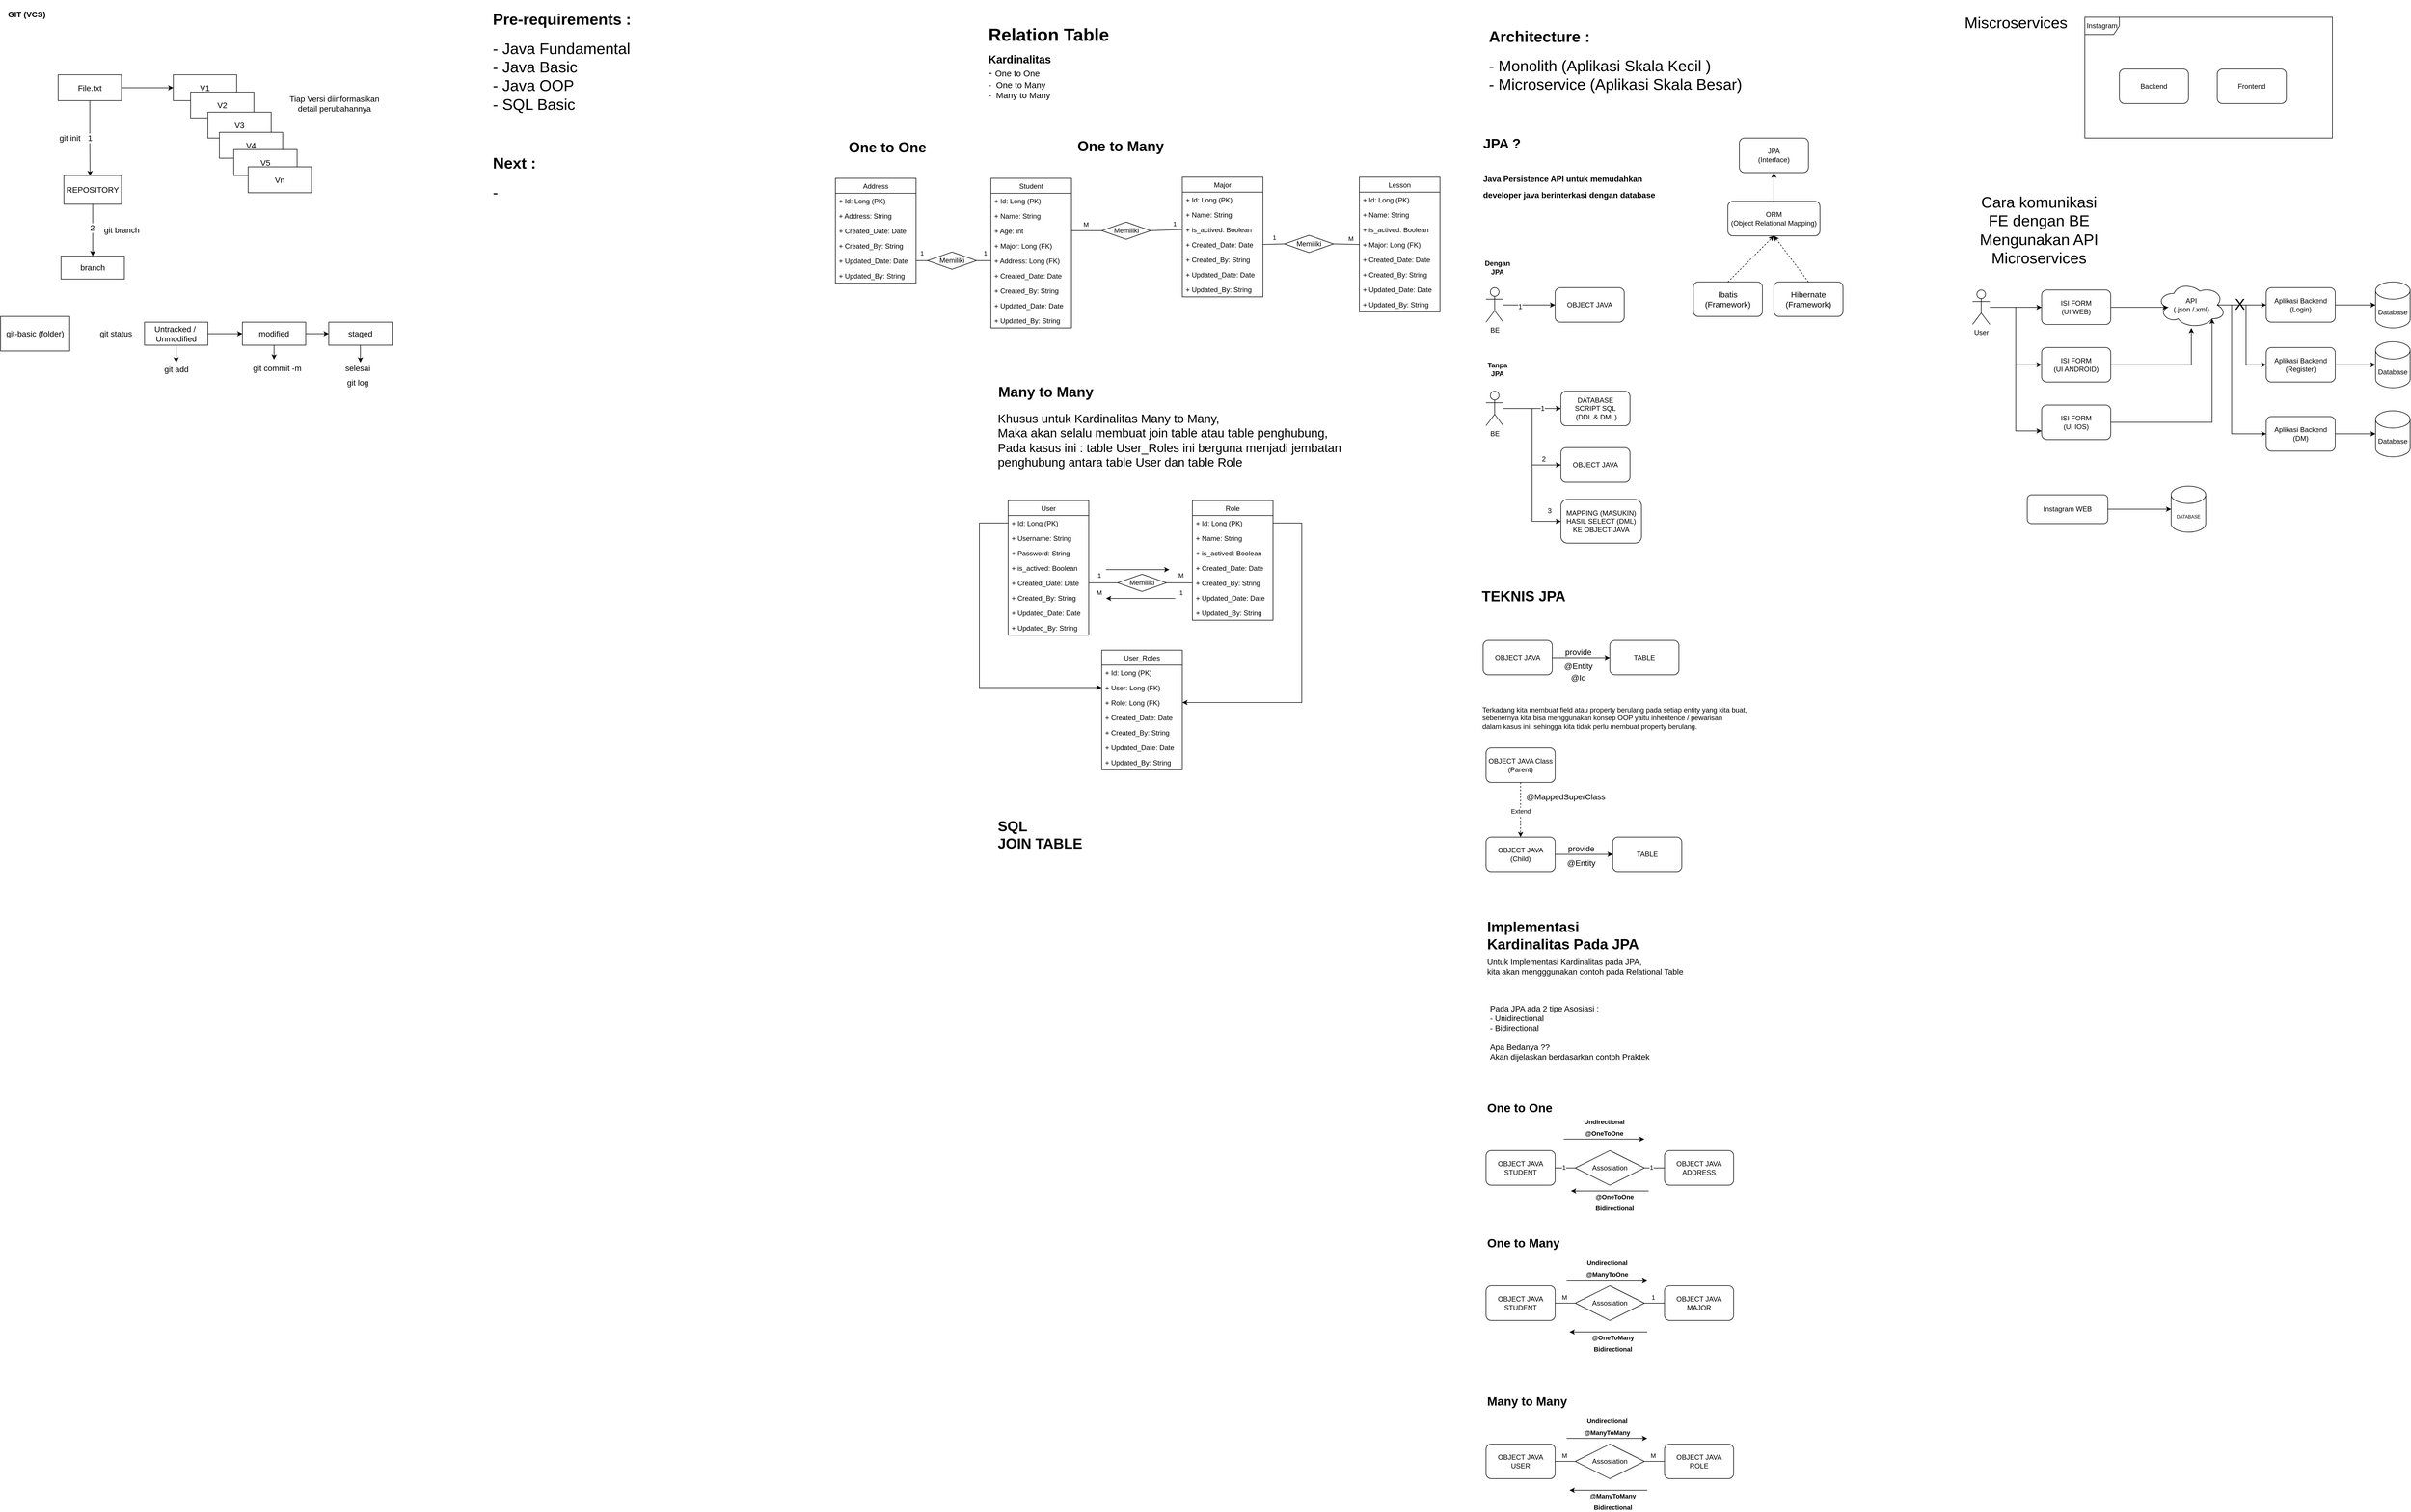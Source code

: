 <mxfile version="21.0.6" type="device"><diagram name="Page-1" id="FrjwcLxA4XmpCcScQExD"><mxGraphModel dx="4024" dy="401" grid="1" gridSize="10" guides="1" tooltips="1" connect="1" arrows="1" fold="1" page="1" pageScale="1" pageWidth="850" pageHeight="1100" math="0" shadow="0"><root><mxCell id="0"/><mxCell id="1" parent="0"/><mxCell id="ejZTNf2KyOTtBm2qxNzp-1" value="&lt;h1&gt;JPA ?&lt;br&gt;&lt;br&gt;&lt;font style=&quot;font-size: 14px;&quot;&gt;Java Persistence API untuk memudahkan developer java berinterkasi dengan database&lt;/font&gt;&lt;/h1&gt;" style="text;html=1;strokeColor=none;fillColor=none;spacing=5;spacingTop=-20;whiteSpace=wrap;overflow=hidden;rounded=0;" parent="1" vertex="1"><mxGeometry x="-810" y="230" width="320" height="150" as="geometry"/></mxCell><mxCell id="ejZTNf2KyOTtBm2qxNzp-17" value="&lt;h1 style=&quot;font-size: 27px;&quot;&gt;&lt;font style=&quot;font-size: 27px;&quot;&gt;Architecture :&lt;/font&gt;&lt;/h1&gt;&lt;div style=&quot;font-size: 27px;&quot;&gt;&lt;font style=&quot;font-size: 27px;&quot;&gt;- Monolith (Aplikasi Skala Kecil )&lt;br&gt;- Microservice (Aplikasi Skala Besar)&lt;/font&gt;&lt;/div&gt;" style="text;html=1;strokeColor=none;fillColor=none;spacing=5;spacingTop=-20;whiteSpace=wrap;overflow=hidden;rounded=0;" parent="1" vertex="1"><mxGeometry x="-800" y="40" width="470" height="190" as="geometry"/></mxCell><mxCell id="ejZTNf2KyOTtBm2qxNzp-41" style="edgeStyle=orthogonalEdgeStyle;rounded=0;orthogonalLoop=1;jettySize=auto;html=1;entryX=0;entryY=0.5;entryDx=0;entryDy=0;entryPerimeter=0;fontSize=8;" parent="1" source="ejZTNf2KyOTtBm2qxNzp-19" target="ejZTNf2KyOTtBm2qxNzp-40" edge="1"><mxGeometry relative="1" as="geometry"/></mxCell><mxCell id="ejZTNf2KyOTtBm2qxNzp-19" value="Instagram WEB" style="rounded=1;whiteSpace=wrap;html=1;fontSize=12;" parent="1" vertex="1"><mxGeometry x="140" y="860" width="140" height="50" as="geometry"/></mxCell><mxCell id="ejZTNf2KyOTtBm2qxNzp-35" value="Miscroservices" style="text;html=1;align=center;verticalAlign=middle;resizable=0;points=[];autosize=1;strokeColor=none;fillColor=none;fontSize=27;" parent="1" vertex="1"><mxGeometry x="20" y="15" width="200" height="50" as="geometry"/></mxCell><mxCell id="ejZTNf2KyOTtBm2qxNzp-36" value="Cara komunikasi &lt;br&gt;FE dengan BE&lt;br&gt;Mengunakan API&lt;br&gt;Microservices" style="text;html=1;align=center;verticalAlign=middle;resizable=0;points=[];autosize=1;strokeColor=none;fillColor=none;fontSize=27;" parent="1" vertex="1"><mxGeometry x="45" y="330" width="230" height="140" as="geometry"/></mxCell><mxCell id="ejZTNf2KyOTtBm2qxNzp-37" value="" style="group" parent="1" vertex="1" connectable="0"><mxGeometry x="45" y="490" width="760" height="304" as="geometry"/></mxCell><mxCell id="ejZTNf2KyOTtBm2qxNzp-3" value="User" style="shape=umlActor;verticalLabelPosition=bottom;verticalAlign=top;html=1;outlineConnect=0;" parent="ejZTNf2KyOTtBm2qxNzp-37" vertex="1"><mxGeometry y="14" width="30" height="60" as="geometry"/></mxCell><mxCell id="ejZTNf2KyOTtBm2qxNzp-9" value="ISI FORM&lt;br&gt;(UI WEB)" style="rounded=1;whiteSpace=wrap;html=1;" parent="ejZTNf2KyOTtBm2qxNzp-37" vertex="1"><mxGeometry x="120" y="14" width="120" height="60" as="geometry"/></mxCell><mxCell id="ejZTNf2KyOTtBm2qxNzp-10" style="edgeStyle=orthogonalEdgeStyle;rounded=0;orthogonalLoop=1;jettySize=auto;html=1;" parent="ejZTNf2KyOTtBm2qxNzp-37" source="ejZTNf2KyOTtBm2qxNzp-3" target="ejZTNf2KyOTtBm2qxNzp-9" edge="1"><mxGeometry relative="1" as="geometry"/></mxCell><mxCell id="ejZTNf2KyOTtBm2qxNzp-11" value="API &lt;br&gt;(.json /.xml)" style="ellipse;shape=cloud;whiteSpace=wrap;html=1;" parent="ejZTNf2KyOTtBm2qxNzp-37" vertex="1"><mxGeometry x="320" width="120" height="80" as="geometry"/></mxCell><mxCell id="ejZTNf2KyOTtBm2qxNzp-12" style="edgeStyle=orthogonalEdgeStyle;rounded=0;orthogonalLoop=1;jettySize=auto;html=1;entryX=0.16;entryY=0.55;entryDx=0;entryDy=0;entryPerimeter=0;" parent="ejZTNf2KyOTtBm2qxNzp-37" source="ejZTNf2KyOTtBm2qxNzp-9" target="ejZTNf2KyOTtBm2qxNzp-11" edge="1"><mxGeometry relative="1" as="geometry"/></mxCell><mxCell id="ejZTNf2KyOTtBm2qxNzp-13" value="Aplikasi Backend&lt;br&gt;(Login)" style="rounded=1;whiteSpace=wrap;html=1;" parent="ejZTNf2KyOTtBm2qxNzp-37" vertex="1"><mxGeometry x="510" y="10" width="120" height="60" as="geometry"/></mxCell><mxCell id="ejZTNf2KyOTtBm2qxNzp-14" style="edgeStyle=orthogonalEdgeStyle;rounded=0;orthogonalLoop=1;jettySize=auto;html=1;exitX=0.875;exitY=0.5;exitDx=0;exitDy=0;exitPerimeter=0;" parent="ejZTNf2KyOTtBm2qxNzp-37" source="ejZTNf2KyOTtBm2qxNzp-11" target="ejZTNf2KyOTtBm2qxNzp-13" edge="1"><mxGeometry relative="1" as="geometry"/></mxCell><mxCell id="ejZTNf2KyOTtBm2qxNzp-32" value="X" style="edgeLabel;html=1;align=center;verticalAlign=middle;resizable=0;points=[];fontSize=27;" parent="ejZTNf2KyOTtBm2qxNzp-14" vertex="1" connectable="0"><mxGeometry x="-0.082" y="1" relative="1" as="geometry"><mxPoint as="offset"/></mxGeometry></mxCell><mxCell id="ejZTNf2KyOTtBm2qxNzp-15" value="Database" style="shape=cylinder3;whiteSpace=wrap;html=1;boundedLbl=1;backgroundOutline=1;size=15;" parent="ejZTNf2KyOTtBm2qxNzp-37" vertex="1"><mxGeometry x="700" width="60" height="80" as="geometry"/></mxCell><mxCell id="ejZTNf2KyOTtBm2qxNzp-16" style="edgeStyle=orthogonalEdgeStyle;rounded=0;orthogonalLoop=1;jettySize=auto;html=1;" parent="ejZTNf2KyOTtBm2qxNzp-37" source="ejZTNf2KyOTtBm2qxNzp-13" target="ejZTNf2KyOTtBm2qxNzp-15" edge="1"><mxGeometry relative="1" as="geometry"/></mxCell><mxCell id="ejZTNf2KyOTtBm2qxNzp-22" style="edgeStyle=orthogonalEdgeStyle;rounded=0;orthogonalLoop=1;jettySize=auto;html=1;fontSize=27;" parent="ejZTNf2KyOTtBm2qxNzp-37" source="ejZTNf2KyOTtBm2qxNzp-20" target="ejZTNf2KyOTtBm2qxNzp-11" edge="1"><mxGeometry relative="1" as="geometry"/></mxCell><mxCell id="ejZTNf2KyOTtBm2qxNzp-20" value="ISI FORM&lt;br&gt;(UI ANDROID)" style="rounded=1;whiteSpace=wrap;html=1;" parent="ejZTNf2KyOTtBm2qxNzp-37" vertex="1"><mxGeometry x="120" y="114" width="120" height="60" as="geometry"/></mxCell><mxCell id="ejZTNf2KyOTtBm2qxNzp-24" style="edgeStyle=orthogonalEdgeStyle;rounded=0;orthogonalLoop=1;jettySize=auto;html=1;entryX=0;entryY=0.5;entryDx=0;entryDy=0;fontSize=27;" parent="ejZTNf2KyOTtBm2qxNzp-37" source="ejZTNf2KyOTtBm2qxNzp-3" target="ejZTNf2KyOTtBm2qxNzp-20" edge="1"><mxGeometry relative="1" as="geometry"/></mxCell><mxCell id="ejZTNf2KyOTtBm2qxNzp-23" style="edgeStyle=orthogonalEdgeStyle;rounded=0;orthogonalLoop=1;jettySize=auto;html=1;entryX=0.8;entryY=0.8;entryDx=0;entryDy=0;entryPerimeter=0;fontSize=27;" parent="ejZTNf2KyOTtBm2qxNzp-37" source="ejZTNf2KyOTtBm2qxNzp-21" target="ejZTNf2KyOTtBm2qxNzp-11" edge="1"><mxGeometry relative="1" as="geometry"/></mxCell><mxCell id="ejZTNf2KyOTtBm2qxNzp-21" value="ISI FORM&lt;br&gt;(UI IOS)" style="rounded=1;whiteSpace=wrap;html=1;" parent="ejZTNf2KyOTtBm2qxNzp-37" vertex="1"><mxGeometry x="120" y="214" width="120" height="60" as="geometry"/></mxCell><mxCell id="ejZTNf2KyOTtBm2qxNzp-25" style="edgeStyle=orthogonalEdgeStyle;rounded=0;orthogonalLoop=1;jettySize=auto;html=1;entryX=0;entryY=0.75;entryDx=0;entryDy=0;fontSize=27;" parent="ejZTNf2KyOTtBm2qxNzp-37" source="ejZTNf2KyOTtBm2qxNzp-3" target="ejZTNf2KyOTtBm2qxNzp-21" edge="1"><mxGeometry relative="1" as="geometry"/></mxCell><mxCell id="ejZTNf2KyOTtBm2qxNzp-26" value="Aplikasi Backend&lt;br&gt;(Register)" style="rounded=1;whiteSpace=wrap;html=1;" parent="ejZTNf2KyOTtBm2qxNzp-37" vertex="1"><mxGeometry x="510" y="114" width="120" height="60" as="geometry"/></mxCell><mxCell id="ejZTNf2KyOTtBm2qxNzp-33" style="edgeStyle=orthogonalEdgeStyle;rounded=0;orthogonalLoop=1;jettySize=auto;html=1;entryX=0;entryY=0.5;entryDx=0;entryDy=0;fontSize=27;" parent="ejZTNf2KyOTtBm2qxNzp-37" source="ejZTNf2KyOTtBm2qxNzp-11" target="ejZTNf2KyOTtBm2qxNzp-26" edge="1"><mxGeometry relative="1" as="geometry"/></mxCell><mxCell id="ejZTNf2KyOTtBm2qxNzp-27" value="Aplikasi Backend&lt;br&gt;(DM)" style="rounded=1;whiteSpace=wrap;html=1;" parent="ejZTNf2KyOTtBm2qxNzp-37" vertex="1"><mxGeometry x="510" y="234" width="120" height="60" as="geometry"/></mxCell><mxCell id="ejZTNf2KyOTtBm2qxNzp-34" style="edgeStyle=orthogonalEdgeStyle;rounded=0;orthogonalLoop=1;jettySize=auto;html=1;entryX=0;entryY=0.5;entryDx=0;entryDy=0;fontSize=27;" parent="ejZTNf2KyOTtBm2qxNzp-37" source="ejZTNf2KyOTtBm2qxNzp-11" target="ejZTNf2KyOTtBm2qxNzp-27" edge="1"><mxGeometry relative="1" as="geometry"><Array as="points"><mxPoint x="450" y="40"/><mxPoint x="450" y="264"/></Array></mxGeometry></mxCell><mxCell id="ejZTNf2KyOTtBm2qxNzp-28" value="Database" style="shape=cylinder3;whiteSpace=wrap;html=1;boundedLbl=1;backgroundOutline=1;size=15;" parent="ejZTNf2KyOTtBm2qxNzp-37" vertex="1"><mxGeometry x="700" y="104" width="60" height="80" as="geometry"/></mxCell><mxCell id="ejZTNf2KyOTtBm2qxNzp-30" style="edgeStyle=orthogonalEdgeStyle;rounded=0;orthogonalLoop=1;jettySize=auto;html=1;fontSize=27;" parent="ejZTNf2KyOTtBm2qxNzp-37" source="ejZTNf2KyOTtBm2qxNzp-26" target="ejZTNf2KyOTtBm2qxNzp-28" edge="1"><mxGeometry relative="1" as="geometry"/></mxCell><mxCell id="ejZTNf2KyOTtBm2qxNzp-29" value="Database" style="shape=cylinder3;whiteSpace=wrap;html=1;boundedLbl=1;backgroundOutline=1;size=15;" parent="ejZTNf2KyOTtBm2qxNzp-37" vertex="1"><mxGeometry x="700" y="224" width="60" height="80" as="geometry"/></mxCell><mxCell id="ejZTNf2KyOTtBm2qxNzp-31" style="edgeStyle=orthogonalEdgeStyle;rounded=0;orthogonalLoop=1;jettySize=auto;html=1;fontSize=27;" parent="ejZTNf2KyOTtBm2qxNzp-37" source="ejZTNf2KyOTtBm2qxNzp-27" target="ejZTNf2KyOTtBm2qxNzp-29" edge="1"><mxGeometry relative="1" as="geometry"/></mxCell><mxCell id="ejZTNf2KyOTtBm2qxNzp-38" value="" style="group" parent="1" vertex="1" connectable="0"><mxGeometry x="240" y="30" width="430" height="210" as="geometry"/></mxCell><mxCell id="ejZTNf2KyOTtBm2qxNzp-2" value="Frontend" style="rounded=1;whiteSpace=wrap;html=1;" parent="ejZTNf2KyOTtBm2qxNzp-38" vertex="1"><mxGeometry x="230" y="90" width="120" height="60" as="geometry"/></mxCell><mxCell id="ejZTNf2KyOTtBm2qxNzp-7" value="Instagram" style="shape=umlFrame;whiteSpace=wrap;html=1;pointerEvents=0;" parent="ejZTNf2KyOTtBm2qxNzp-38" vertex="1"><mxGeometry width="430" height="210" as="geometry"/></mxCell><mxCell id="ejZTNf2KyOTtBm2qxNzp-8" value="Backend" style="rounded=1;whiteSpace=wrap;html=1;" parent="ejZTNf2KyOTtBm2qxNzp-38" vertex="1"><mxGeometry x="60" y="90" width="120" height="60" as="geometry"/></mxCell><mxCell id="ejZTNf2KyOTtBm2qxNzp-40" value="DATABASE" style="shape=cylinder3;whiteSpace=wrap;html=1;boundedLbl=1;backgroundOutline=1;size=15;fontSize=8;" parent="1" vertex="1"><mxGeometry x="390" y="845" width="60" height="80" as="geometry"/></mxCell><mxCell id="ejZTNf2KyOTtBm2qxNzp-43" value="User" style="swimlane;fontStyle=0;childLayout=stackLayout;horizontal=1;startSize=26;fillColor=none;horizontalStack=0;resizeParent=1;resizeParentMax=0;resizeLast=0;collapsible=1;marginBottom=0;fontSize=12;" parent="1" vertex="1"><mxGeometry x="-1630" y="870" width="140" height="234" as="geometry"/></mxCell><mxCell id="ejZTNf2KyOTtBm2qxNzp-44" value="+ Id: Long (PK)" style="text;strokeColor=none;fillColor=none;align=left;verticalAlign=top;spacingLeft=4;spacingRight=4;overflow=hidden;rotatable=0;points=[[0,0.5],[1,0.5]];portConstraint=eastwest;fontSize=12;" parent="ejZTNf2KyOTtBm2qxNzp-43" vertex="1"><mxGeometry y="26" width="140" height="26" as="geometry"/></mxCell><mxCell id="ejZTNf2KyOTtBm2qxNzp-45" value="+ Username: String" style="text;strokeColor=none;fillColor=none;align=left;verticalAlign=top;spacingLeft=4;spacingRight=4;overflow=hidden;rotatable=0;points=[[0,0.5],[1,0.5]];portConstraint=eastwest;fontSize=12;" parent="ejZTNf2KyOTtBm2qxNzp-43" vertex="1"><mxGeometry y="52" width="140" height="26" as="geometry"/></mxCell><mxCell id="ejZTNf2KyOTtBm2qxNzp-46" value="+ Password: String" style="text;strokeColor=none;fillColor=none;align=left;verticalAlign=top;spacingLeft=4;spacingRight=4;overflow=hidden;rotatable=0;points=[[0,0.5],[1,0.5]];portConstraint=eastwest;fontSize=12;" parent="ejZTNf2KyOTtBm2qxNzp-43" vertex="1"><mxGeometry y="78" width="140" height="26" as="geometry"/></mxCell><mxCell id="ejZTNf2KyOTtBm2qxNzp-47" value="+ is_actived: Boolean" style="text;strokeColor=none;fillColor=none;align=left;verticalAlign=top;spacingLeft=4;spacingRight=4;overflow=hidden;rotatable=0;points=[[0,0.5],[1,0.5]];portConstraint=eastwest;fontSize=12;" parent="ejZTNf2KyOTtBm2qxNzp-43" vertex="1"><mxGeometry y="104" width="140" height="26" as="geometry"/></mxCell><mxCell id="ejZTNf2KyOTtBm2qxNzp-49" value="+ Created_Date: Date" style="text;strokeColor=none;fillColor=none;align=left;verticalAlign=top;spacingLeft=4;spacingRight=4;overflow=hidden;rotatable=0;points=[[0,0.5],[1,0.5]];portConstraint=eastwest;fontSize=12;" parent="ejZTNf2KyOTtBm2qxNzp-43" vertex="1"><mxGeometry y="130" width="140" height="26" as="geometry"/></mxCell><mxCell id="ejZTNf2KyOTtBm2qxNzp-50" value="+ Created_By: String" style="text;strokeColor=none;fillColor=none;align=left;verticalAlign=top;spacingLeft=4;spacingRight=4;overflow=hidden;rotatable=0;points=[[0,0.5],[1,0.5]];portConstraint=eastwest;fontSize=12;" parent="ejZTNf2KyOTtBm2qxNzp-43" vertex="1"><mxGeometry y="156" width="140" height="26" as="geometry"/></mxCell><mxCell id="ejZTNf2KyOTtBm2qxNzp-51" value="+ Updated_Date: Date" style="text;strokeColor=none;fillColor=none;align=left;verticalAlign=top;spacingLeft=4;spacingRight=4;overflow=hidden;rotatable=0;points=[[0,0.5],[1,0.5]];portConstraint=eastwest;fontSize=12;" parent="ejZTNf2KyOTtBm2qxNzp-43" vertex="1"><mxGeometry y="182" width="140" height="26" as="geometry"/></mxCell><mxCell id="ejZTNf2KyOTtBm2qxNzp-52" value="+ Updated_By: String" style="text;strokeColor=none;fillColor=none;align=left;verticalAlign=top;spacingLeft=4;spacingRight=4;overflow=hidden;rotatable=0;points=[[0,0.5],[1,0.5]];portConstraint=eastwest;fontSize=12;" parent="ejZTNf2KyOTtBm2qxNzp-43" vertex="1"><mxGeometry y="208" width="140" height="26" as="geometry"/></mxCell><mxCell id="ejZTNf2KyOTtBm2qxNzp-72" value="" style="group" parent="1" vertex="1" connectable="0"><mxGeometry x="-800" y="680" width="270" height="264" as="geometry"/></mxCell><mxCell id="ejZTNf2KyOTtBm2qxNzp-54" value="DATABASE&lt;br&gt;SCRIPT SQL&lt;br&gt;&amp;nbsp;(DDL &amp;amp; DML)" style="rounded=1;whiteSpace=wrap;html=1;fontSize=12;" parent="ejZTNf2KyOTtBm2qxNzp-72" vertex="1"><mxGeometry x="130" width="120" height="60" as="geometry"/></mxCell><mxCell id="ejZTNf2KyOTtBm2qxNzp-57" style="edgeStyle=orthogonalEdgeStyle;rounded=0;orthogonalLoop=1;jettySize=auto;html=1;fontSize=12;" parent="ejZTNf2KyOTtBm2qxNzp-72" source="ejZTNf2KyOTtBm2qxNzp-55" target="ejZTNf2KyOTtBm2qxNzp-54" edge="1"><mxGeometry relative="1" as="geometry"/></mxCell><mxCell id="ejZTNf2KyOTtBm2qxNzp-60" value="1" style="edgeLabel;html=1;align=center;verticalAlign=middle;resizable=0;points=[];fontSize=12;" parent="ejZTNf2KyOTtBm2qxNzp-57" vertex="1" connectable="0"><mxGeometry x="0.36" relative="1" as="geometry"><mxPoint as="offset"/></mxGeometry></mxCell><mxCell id="ejZTNf2KyOTtBm2qxNzp-55" value="BE" style="shape=umlActor;verticalLabelPosition=bottom;verticalAlign=top;html=1;outlineConnect=0;fontSize=12;" parent="ejZTNf2KyOTtBm2qxNzp-72" vertex="1"><mxGeometry width="30" height="60" as="geometry"/></mxCell><mxCell id="ejZTNf2KyOTtBm2qxNzp-58" value="OBJECT JAVA" style="rounded=1;whiteSpace=wrap;html=1;fontSize=12;" parent="ejZTNf2KyOTtBm2qxNzp-72" vertex="1"><mxGeometry x="130" y="98" width="120" height="60" as="geometry"/></mxCell><mxCell id="ejZTNf2KyOTtBm2qxNzp-67" value="2" style="edgeStyle=orthogonalEdgeStyle;rounded=0;orthogonalLoop=1;jettySize=auto;html=1;entryX=0;entryY=0.5;entryDx=0;entryDy=0;fontSize=12;" parent="ejZTNf2KyOTtBm2qxNzp-72" source="ejZTNf2KyOTtBm2qxNzp-55" target="ejZTNf2KyOTtBm2qxNzp-58" edge="1"><mxGeometry x="0.697" y="10" relative="1" as="geometry"><mxPoint as="offset"/></mxGeometry></mxCell><mxCell id="ejZTNf2KyOTtBm2qxNzp-62" value="MAPPING (MASUKIN)&lt;br&gt;HASIL SELECT (DML)&lt;br&gt;KE OBJECT JAVA" style="rounded=1;whiteSpace=wrap;html=1;fontSize=12;" parent="ejZTNf2KyOTtBm2qxNzp-72" vertex="1"><mxGeometry x="130" y="188" width="140" height="76" as="geometry"/></mxCell><mxCell id="ejZTNf2KyOTtBm2qxNzp-68" value="3" style="edgeStyle=orthogonalEdgeStyle;rounded=0;orthogonalLoop=1;jettySize=auto;html=1;entryX=0;entryY=0.5;entryDx=0;entryDy=0;fontSize=12;" parent="ejZTNf2KyOTtBm2qxNzp-72" source="ejZTNf2KyOTtBm2qxNzp-55" target="ejZTNf2KyOTtBm2qxNzp-62" edge="1"><mxGeometry x="0.865" y="18" relative="1" as="geometry"><mxPoint as="offset"/></mxGeometry></mxCell><mxCell id="ejZTNf2KyOTtBm2qxNzp-74" value="JPA&lt;br&gt;(Interface)" style="rounded=1;whiteSpace=wrap;html=1;fontSize=12;" parent="1" vertex="1"><mxGeometry x="-360" y="240" width="120" height="60" as="geometry"/></mxCell><mxCell id="ejZTNf2KyOTtBm2qxNzp-76" style="edgeStyle=orthogonalEdgeStyle;rounded=0;orthogonalLoop=1;jettySize=auto;html=1;entryX=0.5;entryY=1;entryDx=0;entryDy=0;fontSize=12;" parent="1" source="ejZTNf2KyOTtBm2qxNzp-75" target="ejZTNf2KyOTtBm2qxNzp-74" edge="1"><mxGeometry relative="1" as="geometry"/></mxCell><mxCell id="ejZTNf2KyOTtBm2qxNzp-75" value="ORM&lt;br&gt;(Object Relational Mapping)" style="rounded=1;whiteSpace=wrap;html=1;fontSize=12;" parent="1" vertex="1"><mxGeometry x="-380" y="350" width="160" height="60" as="geometry"/></mxCell><mxCell id="ejZTNf2KyOTtBm2qxNzp-77" value="" style="group" parent="1" vertex="1" connectable="0"><mxGeometry x="-800" y="500" width="240" height="60" as="geometry"/></mxCell><mxCell id="ejZTNf2KyOTtBm2qxNzp-69" value="BE" style="shape=umlActor;verticalLabelPosition=bottom;verticalAlign=top;html=1;outlineConnect=0;fontSize=12;" parent="ejZTNf2KyOTtBm2qxNzp-77" vertex="1"><mxGeometry width="30" height="60" as="geometry"/></mxCell><mxCell id="ejZTNf2KyOTtBm2qxNzp-70" value="OBJECT JAVA" style="rounded=1;whiteSpace=wrap;html=1;fontSize=12;" parent="ejZTNf2KyOTtBm2qxNzp-77" vertex="1"><mxGeometry x="120" width="120" height="60" as="geometry"/></mxCell><mxCell id="ejZTNf2KyOTtBm2qxNzp-71" style="edgeStyle=orthogonalEdgeStyle;rounded=0;orthogonalLoop=1;jettySize=auto;html=1;fontSize=12;" parent="ejZTNf2KyOTtBm2qxNzp-77" source="ejZTNf2KyOTtBm2qxNzp-69" target="ejZTNf2KyOTtBm2qxNzp-70" edge="1"><mxGeometry relative="1" as="geometry"/></mxCell><mxCell id="ejZTNf2KyOTtBm2qxNzp-73" value="1" style="edgeLabel;html=1;align=center;verticalAlign=middle;resizable=0;points=[];fontSize=12;" parent="ejZTNf2KyOTtBm2qxNzp-71" vertex="1" connectable="0"><mxGeometry x="-0.356" y="-3" relative="1" as="geometry"><mxPoint as="offset"/></mxGeometry></mxCell><mxCell id="ejZTNf2KyOTtBm2qxNzp-78" value="&lt;b&gt;Tanpa JPA&lt;/b&gt;" style="text;html=1;strokeColor=none;fillColor=none;align=center;verticalAlign=middle;whiteSpace=wrap;rounded=0;fontSize=12;" parent="1" vertex="1"><mxGeometry x="-810" y="627" width="60" height="30" as="geometry"/></mxCell><mxCell id="ejZTNf2KyOTtBm2qxNzp-79" value="&lt;b&gt;Dengan JPA&lt;/b&gt;" style="text;html=1;strokeColor=none;fillColor=none;align=center;verticalAlign=middle;whiteSpace=wrap;rounded=0;fontSize=12;" parent="1" vertex="1"><mxGeometry x="-810" y="450" width="60" height="30" as="geometry"/></mxCell><mxCell id="ejZTNf2KyOTtBm2qxNzp-83" value="Ibatis&lt;br&gt;(Framework)" style="rounded=1;whiteSpace=wrap;html=1;fontSize=14;" parent="1" vertex="1"><mxGeometry x="-440" y="490" width="120" height="60" as="geometry"/></mxCell><mxCell id="ejZTNf2KyOTtBm2qxNzp-85" value="" style="endArrow=classic;html=1;rounded=0;fontSize=14;entryX=0.5;entryY=1;entryDx=0;entryDy=0;exitX=0.5;exitY=0;exitDx=0;exitDy=0;dashed=1;" parent="1" source="ejZTNf2KyOTtBm2qxNzp-83" target="ejZTNf2KyOTtBm2qxNzp-75" edge="1"><mxGeometry width="50" height="50" relative="1" as="geometry"><mxPoint x="-390" y="630" as="sourcePoint"/><mxPoint x="-340" y="580" as="targetPoint"/></mxGeometry></mxCell><mxCell id="ejZTNf2KyOTtBm2qxNzp-86" value="Hibernate&lt;br&gt;(Framework)" style="rounded=1;whiteSpace=wrap;html=1;fontSize=14;" parent="1" vertex="1"><mxGeometry x="-300" y="490" width="120" height="60" as="geometry"/></mxCell><mxCell id="ejZTNf2KyOTtBm2qxNzp-87" value="" style="endArrow=classic;html=1;rounded=0;fontSize=14;entryX=0.5;entryY=1;entryDx=0;entryDy=0;exitX=0.5;exitY=0;exitDx=0;exitDy=0;dashed=1;" parent="1" source="ejZTNf2KyOTtBm2qxNzp-86" target="ejZTNf2KyOTtBm2qxNzp-75" edge="1"><mxGeometry width="50" height="50" relative="1" as="geometry"><mxPoint x="-370" y="500" as="sourcePoint"/><mxPoint x="-290" y="420" as="targetPoint"/></mxGeometry></mxCell><mxCell id="ejZTNf2KyOTtBm2qxNzp-89" style="edgeStyle=orthogonalEdgeStyle;rounded=0;orthogonalLoop=1;jettySize=auto;html=1;fontSize=14;entryX=0;entryY=0.5;entryDx=0;entryDy=0;" parent="1" source="ejZTNf2KyOTtBm2qxNzp-88" target="ejZTNf2KyOTtBm2qxNzp-90" edge="1"><mxGeometry relative="1" as="geometry"><mxPoint x="-595" y="1143" as="targetPoint"/></mxGeometry></mxCell><mxCell id="ejZTNf2KyOTtBm2qxNzp-91" value="provide" style="edgeLabel;html=1;align=center;verticalAlign=middle;resizable=0;points=[];fontSize=14;" parent="ejZTNf2KyOTtBm2qxNzp-89" vertex="1" connectable="0"><mxGeometry x="-0.14" relative="1" as="geometry"><mxPoint x="2" y="-10" as="offset"/></mxGeometry></mxCell><mxCell id="ejZTNf2KyOTtBm2qxNzp-88" value="OBJECT JAVA" style="rounded=1;whiteSpace=wrap;html=1;fontSize=12;" parent="1" vertex="1"><mxGeometry x="-805" y="1113" width="120" height="60" as="geometry"/></mxCell><mxCell id="ejZTNf2KyOTtBm2qxNzp-90" value="TABLE" style="rounded=1;whiteSpace=wrap;html=1;fontSize=12;" parent="1" vertex="1"><mxGeometry x="-585" y="1113" width="120" height="60" as="geometry"/></mxCell><mxCell id="ejZTNf2KyOTtBm2qxNzp-92" value="&lt;b&gt;&lt;font style=&quot;font-size: 25px;&quot;&gt;TEKNIS JPA&lt;/font&gt;&lt;/b&gt;" style="text;html=1;strokeColor=none;fillColor=none;align=center;verticalAlign=middle;whiteSpace=wrap;rounded=0;fontSize=14;" parent="1" vertex="1"><mxGeometry x="-817.5" y="1020" width="165" height="30" as="geometry"/></mxCell><mxCell id="ejZTNf2KyOTtBm2qxNzp-94" value="@Entity" style="text;html=1;align=center;verticalAlign=middle;resizable=0;points=[];autosize=1;strokeColor=none;fillColor=none;fontSize=14;" parent="1" vertex="1"><mxGeometry x="-675" y="1143" width="70" height="30" as="geometry"/></mxCell><mxCell id="ejZTNf2KyOTtBm2qxNzp-95" value="@Id" style="text;html=1;align=center;verticalAlign=middle;resizable=0;points=[];autosize=1;strokeColor=none;fillColor=none;fontSize=14;" parent="1" vertex="1"><mxGeometry x="-665" y="1163" width="50" height="30" as="geometry"/></mxCell><mxCell id="jKiYa3toQagvVLBGsKbB-4" value="&lt;font style=&quot;&quot;&gt;&lt;font style=&quot;&quot;&gt;&lt;font style=&quot;font-size: 31px; font-weight: bold;&quot;&gt;Relation Table&lt;/font&gt;&lt;br&gt;&lt;br&gt;&lt;div style=&quot;font-size: 19px; font-weight: bold; text-align: left;&quot;&gt;&lt;span style=&quot;background-color: initial;&quot;&gt;Kardinalitas&lt;/span&gt;&lt;/div&gt;&lt;div style=&quot;text-align: left;&quot;&gt;&lt;span style=&quot;background-color: initial; font-size: 19px;&quot;&gt;-&lt;b&gt;&amp;nbsp;&lt;/b&gt;&lt;/span&gt;&lt;span style=&quot;font-size: 15px; font-weight: normal; background-color: initial;&quot;&gt;One to One&lt;/span&gt;&lt;/div&gt;&lt;div style=&quot;text-align: left;&quot;&gt;&lt;span style=&quot;font-size: 15px; background-color: initial;&quot;&gt;-&amp;nbsp; One to Many&lt;/span&gt;&lt;/div&gt;&lt;div style=&quot;text-align: left;&quot;&gt;&lt;span style=&quot;font-size: 15px; background-color: initial;&quot;&gt;-&amp;nbsp; Many to Many&lt;/span&gt;&lt;/div&gt;&lt;/font&gt;&lt;br&gt;&lt;/font&gt;" style="text;html=1;align=center;verticalAlign=middle;resizable=0;points=[];autosize=1;strokeColor=none;fillColor=none;" vertex="1" parent="1"><mxGeometry x="-1675" y="35" width="230" height="160" as="geometry"/></mxCell><mxCell id="jKiYa3toQagvVLBGsKbB-5" value="&lt;b&gt;GIT (VCS)&lt;/b&gt;" style="text;html=1;align=center;verticalAlign=middle;resizable=0;points=[];autosize=1;strokeColor=none;fillColor=none;fontSize=14;" vertex="1" parent="1"><mxGeometry x="-3380" y="10" width="90" height="30" as="geometry"/></mxCell><mxCell id="jKiYa3toQagvVLBGsKbB-6" style="edgeStyle=orthogonalEdgeStyle;rounded=0;orthogonalLoop=1;jettySize=auto;html=1;fontSize=14;" edge="1" parent="1" source="jKiYa3toQagvVLBGsKbB-8"><mxGeometry relative="1" as="geometry"><mxPoint x="-3080" y="152.5" as="targetPoint"/></mxGeometry></mxCell><mxCell id="jKiYa3toQagvVLBGsKbB-7" value="1" style="edgeStyle=orthogonalEdgeStyle;rounded=0;orthogonalLoop=1;jettySize=auto;html=1;entryX=0.454;entryY=0.02;entryDx=0;entryDy=0;entryPerimeter=0;fontSize=14;" edge="1" parent="1" source="jKiYa3toQagvVLBGsKbB-8" target="jKiYa3toQagvVLBGsKbB-18"><mxGeometry relative="1" as="geometry"/></mxCell><mxCell id="jKiYa3toQagvVLBGsKbB-8" value="File.txt" style="rounded=0;whiteSpace=wrap;html=1;fontSize=14;" vertex="1" parent="1"><mxGeometry x="-3280" y="130" width="110" height="45" as="geometry"/></mxCell><mxCell id="jKiYa3toQagvVLBGsKbB-9" value="V1" style="rounded=0;whiteSpace=wrap;html=1;fontSize=14;" vertex="1" parent="1"><mxGeometry x="-3080" y="130" width="110" height="45" as="geometry"/></mxCell><mxCell id="jKiYa3toQagvVLBGsKbB-10" value="V2" style="rounded=0;whiteSpace=wrap;html=1;fontSize=14;" vertex="1" parent="1"><mxGeometry x="-3050" y="160" width="110" height="45" as="geometry"/></mxCell><mxCell id="jKiYa3toQagvVLBGsKbB-11" value="V3" style="rounded=0;whiteSpace=wrap;html=1;fontSize=14;" vertex="1" parent="1"><mxGeometry x="-3020" y="195" width="110" height="45" as="geometry"/></mxCell><mxCell id="jKiYa3toQagvVLBGsKbB-12" value="V4" style="rounded=0;whiteSpace=wrap;html=1;fontSize=14;" vertex="1" parent="1"><mxGeometry x="-3000" y="230" width="110" height="45" as="geometry"/></mxCell><mxCell id="jKiYa3toQagvVLBGsKbB-13" value="V5" style="rounded=0;whiteSpace=wrap;html=1;fontSize=14;" vertex="1" parent="1"><mxGeometry x="-2975" y="260" width="110" height="45" as="geometry"/></mxCell><mxCell id="jKiYa3toQagvVLBGsKbB-14" value="Vn" style="rounded=0;whiteSpace=wrap;html=1;fontSize=14;" vertex="1" parent="1"><mxGeometry x="-2950" y="290" width="110" height="45" as="geometry"/></mxCell><mxCell id="jKiYa3toQagvVLBGsKbB-15" value="Tiap Versi diinformasikan detail perubahannya" style="text;html=1;strokeColor=none;fillColor=none;align=center;verticalAlign=middle;whiteSpace=wrap;rounded=0;fontSize=14;" vertex="1" parent="1"><mxGeometry x="-2890" y="165" width="180" height="30" as="geometry"/></mxCell><mxCell id="jKiYa3toQagvVLBGsKbB-16" style="edgeStyle=orthogonalEdgeStyle;rounded=0;orthogonalLoop=1;jettySize=auto;html=1;fontSize=14;" edge="1" parent="1" source="jKiYa3toQagvVLBGsKbB-18" target="jKiYa3toQagvVLBGsKbB-20"><mxGeometry relative="1" as="geometry"/></mxCell><mxCell id="jKiYa3toQagvVLBGsKbB-17" value="2" style="edgeLabel;html=1;align=center;verticalAlign=middle;resizable=0;points=[];fontSize=14;" vertex="1" connectable="0" parent="jKiYa3toQagvVLBGsKbB-16"><mxGeometry x="-0.095" y="-1" relative="1" as="geometry"><mxPoint as="offset"/></mxGeometry></mxCell><mxCell id="jKiYa3toQagvVLBGsKbB-18" value="REPOSITORY" style="rounded=0;whiteSpace=wrap;html=1;fontSize=14;" vertex="1" parent="1"><mxGeometry x="-3270" y="305" width="100" height="50" as="geometry"/></mxCell><mxCell id="jKiYa3toQagvVLBGsKbB-19" value="git init" style="text;html=1;align=center;verticalAlign=middle;resizable=0;points=[];autosize=1;strokeColor=none;fillColor=none;fontSize=14;" vertex="1" parent="1"><mxGeometry x="-3290" y="225" width="60" height="30" as="geometry"/></mxCell><mxCell id="jKiYa3toQagvVLBGsKbB-20" value="branch" style="rounded=0;whiteSpace=wrap;html=1;fontSize=14;" vertex="1" parent="1"><mxGeometry x="-3275" y="445" width="110" height="40" as="geometry"/></mxCell><mxCell id="jKiYa3toQagvVLBGsKbB-21" value="git branch" style="text;html=1;align=center;verticalAlign=middle;resizable=0;points=[];autosize=1;strokeColor=none;fillColor=none;fontSize=14;" vertex="1" parent="1"><mxGeometry x="-3210" y="385" width="80" height="30" as="geometry"/></mxCell><mxCell id="jKiYa3toQagvVLBGsKbB-22" style="edgeStyle=orthogonalEdgeStyle;rounded=0;orthogonalLoop=1;jettySize=auto;html=1;fontSize=14;" edge="1" parent="1" source="jKiYa3toQagvVLBGsKbB-24" target="jKiYa3toQagvVLBGsKbB-27"><mxGeometry relative="1" as="geometry"/></mxCell><mxCell id="jKiYa3toQagvVLBGsKbB-23" style="edgeStyle=orthogonalEdgeStyle;rounded=0;orthogonalLoop=1;jettySize=auto;html=1;fontSize=14;" edge="1" parent="1" source="jKiYa3toQagvVLBGsKbB-24"><mxGeometry relative="1" as="geometry"><mxPoint x="-3075" y="630" as="targetPoint"/></mxGeometry></mxCell><mxCell id="jKiYa3toQagvVLBGsKbB-24" value="Untracked /&amp;nbsp;&lt;br&gt;Unmodified" style="rounded=0;whiteSpace=wrap;html=1;fontSize=14;" vertex="1" parent="1"><mxGeometry x="-3130" y="560" width="110" height="40" as="geometry"/></mxCell><mxCell id="jKiYa3toQagvVLBGsKbB-25" style="edgeStyle=orthogonalEdgeStyle;rounded=0;orthogonalLoop=1;jettySize=auto;html=1;fontSize=14;" edge="1" parent="1" source="jKiYa3toQagvVLBGsKbB-27" target="jKiYa3toQagvVLBGsKbB-29"><mxGeometry relative="1" as="geometry"/></mxCell><mxCell id="jKiYa3toQagvVLBGsKbB-26" style="edgeStyle=orthogonalEdgeStyle;rounded=0;orthogonalLoop=1;jettySize=auto;html=1;entryX=0.453;entryY=-0.002;entryDx=0;entryDy=0;entryPerimeter=0;fontSize=14;" edge="1" parent="1" source="jKiYa3toQagvVLBGsKbB-27" target="jKiYa3toQagvVLBGsKbB-33"><mxGeometry relative="1" as="geometry"/></mxCell><mxCell id="jKiYa3toQagvVLBGsKbB-27" value="modified" style="rounded=0;whiteSpace=wrap;html=1;fontSize=14;" vertex="1" parent="1"><mxGeometry x="-2960" y="560" width="110" height="40" as="geometry"/></mxCell><mxCell id="jKiYa3toQagvVLBGsKbB-28" style="edgeStyle=orthogonalEdgeStyle;rounded=0;orthogonalLoop=1;jettySize=auto;html=1;fontSize=14;" edge="1" parent="1" source="jKiYa3toQagvVLBGsKbB-29"><mxGeometry relative="1" as="geometry"><mxPoint x="-2755" y="630" as="targetPoint"/></mxGeometry></mxCell><mxCell id="jKiYa3toQagvVLBGsKbB-29" value="staged" style="rounded=0;whiteSpace=wrap;html=1;fontSize=14;" vertex="1" parent="1"><mxGeometry x="-2810" y="560" width="110" height="40" as="geometry"/></mxCell><mxCell id="jKiYa3toQagvVLBGsKbB-30" value="git-basic (folder)" style="rounded=0;whiteSpace=wrap;html=1;fontSize=14;" vertex="1" parent="1"><mxGeometry x="-3380" y="550" width="120" height="60" as="geometry"/></mxCell><mxCell id="jKiYa3toQagvVLBGsKbB-31" value="git add" style="text;html=1;align=center;verticalAlign=middle;resizable=0;points=[];autosize=1;strokeColor=none;fillColor=none;fontSize=14;" vertex="1" parent="1"><mxGeometry x="-3110" y="627" width="70" height="30" as="geometry"/></mxCell><mxCell id="jKiYa3toQagvVLBGsKbB-32" value="git status" style="text;html=1;align=center;verticalAlign=middle;resizable=0;points=[];autosize=1;strokeColor=none;fillColor=none;fontSize=14;" vertex="1" parent="1"><mxGeometry x="-3220" y="565" width="80" height="30" as="geometry"/></mxCell><mxCell id="jKiYa3toQagvVLBGsKbB-33" value="git commit -m" style="text;html=1;align=center;verticalAlign=middle;resizable=0;points=[];autosize=1;strokeColor=none;fillColor=none;fontSize=14;" vertex="1" parent="1"><mxGeometry x="-2955" y="625" width="110" height="30" as="geometry"/></mxCell><mxCell id="jKiYa3toQagvVLBGsKbB-34" value="selesai" style="text;html=1;align=center;verticalAlign=middle;resizable=0;points=[];autosize=1;strokeColor=none;fillColor=none;fontSize=14;" vertex="1" parent="1"><mxGeometry x="-2795" y="625" width="70" height="30" as="geometry"/></mxCell><mxCell id="jKiYa3toQagvVLBGsKbB-35" value="git log" style="text;html=1;align=center;verticalAlign=middle;resizable=0;points=[];autosize=1;strokeColor=none;fillColor=none;fontSize=14;" vertex="1" parent="1"><mxGeometry x="-2790" y="650" width="60" height="30" as="geometry"/></mxCell><mxCell id="jKiYa3toQagvVLBGsKbB-36" value="Student" style="swimlane;fontStyle=0;childLayout=stackLayout;horizontal=1;startSize=26;fillColor=none;horizontalStack=0;resizeParent=1;resizeParentMax=0;resizeLast=0;collapsible=1;marginBottom=0;fontSize=12;" vertex="1" parent="1"><mxGeometry x="-1660" y="310" width="140" height="260" as="geometry"/></mxCell><mxCell id="jKiYa3toQagvVLBGsKbB-37" value="+ Id: Long (PK)" style="text;strokeColor=none;fillColor=none;align=left;verticalAlign=top;spacingLeft=4;spacingRight=4;overflow=hidden;rotatable=0;points=[[0,0.5],[1,0.5]];portConstraint=eastwest;fontSize=12;" vertex="1" parent="jKiYa3toQagvVLBGsKbB-36"><mxGeometry y="26" width="140" height="26" as="geometry"/></mxCell><mxCell id="jKiYa3toQagvVLBGsKbB-38" value="+ Name: String" style="text;strokeColor=none;fillColor=none;align=left;verticalAlign=top;spacingLeft=4;spacingRight=4;overflow=hidden;rotatable=0;points=[[0,0.5],[1,0.5]];portConstraint=eastwest;fontSize=12;" vertex="1" parent="jKiYa3toQagvVLBGsKbB-36"><mxGeometry y="52" width="140" height="26" as="geometry"/></mxCell><mxCell id="jKiYa3toQagvVLBGsKbB-39" value="+ Age: int" style="text;strokeColor=none;fillColor=none;align=left;verticalAlign=top;spacingLeft=4;spacingRight=4;overflow=hidden;rotatable=0;points=[[0,0.5],[1,0.5]];portConstraint=eastwest;fontSize=12;" vertex="1" parent="jKiYa3toQagvVLBGsKbB-36"><mxGeometry y="78" width="140" height="26" as="geometry"/></mxCell><mxCell id="jKiYa3toQagvVLBGsKbB-40" value="+ Major: Long (FK)" style="text;strokeColor=none;fillColor=none;align=left;verticalAlign=top;spacingLeft=4;spacingRight=4;overflow=hidden;rotatable=0;points=[[0,0.5],[1,0.5]];portConstraint=eastwest;fontSize=12;" vertex="1" parent="jKiYa3toQagvVLBGsKbB-36"><mxGeometry y="104" width="140" height="26" as="geometry"/></mxCell><mxCell id="jKiYa3toQagvVLBGsKbB-41" value="+ Address: Long (FK)" style="text;strokeColor=none;fillColor=none;align=left;verticalAlign=top;spacingLeft=4;spacingRight=4;overflow=hidden;rotatable=0;points=[[0,0.5],[1,0.5]];portConstraint=eastwest;fontSize=12;" vertex="1" parent="jKiYa3toQagvVLBGsKbB-36"><mxGeometry y="130" width="140" height="26" as="geometry"/></mxCell><mxCell id="jKiYa3toQagvVLBGsKbB-42" value="+ Created_Date: Date" style="text;strokeColor=none;fillColor=none;align=left;verticalAlign=top;spacingLeft=4;spacingRight=4;overflow=hidden;rotatable=0;points=[[0,0.5],[1,0.5]];portConstraint=eastwest;fontSize=12;" vertex="1" parent="jKiYa3toQagvVLBGsKbB-36"><mxGeometry y="156" width="140" height="26" as="geometry"/></mxCell><mxCell id="jKiYa3toQagvVLBGsKbB-43" value="+ Created_By: String" style="text;strokeColor=none;fillColor=none;align=left;verticalAlign=top;spacingLeft=4;spacingRight=4;overflow=hidden;rotatable=0;points=[[0,0.5],[1,0.5]];portConstraint=eastwest;fontSize=12;" vertex="1" parent="jKiYa3toQagvVLBGsKbB-36"><mxGeometry y="182" width="140" height="26" as="geometry"/></mxCell><mxCell id="jKiYa3toQagvVLBGsKbB-44" value="+ Updated_Date: Date" style="text;strokeColor=none;fillColor=none;align=left;verticalAlign=top;spacingLeft=4;spacingRight=4;overflow=hidden;rotatable=0;points=[[0,0.5],[1,0.5]];portConstraint=eastwest;fontSize=12;" vertex="1" parent="jKiYa3toQagvVLBGsKbB-36"><mxGeometry y="208" width="140" height="26" as="geometry"/></mxCell><mxCell id="jKiYa3toQagvVLBGsKbB-45" value="+ Updated_By: String" style="text;strokeColor=none;fillColor=none;align=left;verticalAlign=top;spacingLeft=4;spacingRight=4;overflow=hidden;rotatable=0;points=[[0,0.5],[1,0.5]];portConstraint=eastwest;fontSize=12;" vertex="1" parent="jKiYa3toQagvVLBGsKbB-36"><mxGeometry y="234" width="140" height="26" as="geometry"/></mxCell><mxCell id="jKiYa3toQagvVLBGsKbB-46" value="Major" style="swimlane;fontStyle=0;childLayout=stackLayout;horizontal=1;startSize=26;fillColor=none;horizontalStack=0;resizeParent=1;resizeParentMax=0;resizeLast=0;collapsible=1;marginBottom=0;fontSize=12;" vertex="1" parent="1"><mxGeometry x="-1327.5" y="308" width="140" height="208" as="geometry"/></mxCell><mxCell id="jKiYa3toQagvVLBGsKbB-47" value="+ Id: Long (PK)" style="text;strokeColor=none;fillColor=none;align=left;verticalAlign=top;spacingLeft=4;spacingRight=4;overflow=hidden;rotatable=0;points=[[0,0.5],[1,0.5]];portConstraint=eastwest;fontSize=12;" vertex="1" parent="jKiYa3toQagvVLBGsKbB-46"><mxGeometry y="26" width="140" height="26" as="geometry"/></mxCell><mxCell id="jKiYa3toQagvVLBGsKbB-48" value="+ Name: String" style="text;strokeColor=none;fillColor=none;align=left;verticalAlign=top;spacingLeft=4;spacingRight=4;overflow=hidden;rotatable=0;points=[[0,0.5],[1,0.5]];portConstraint=eastwest;fontSize=12;" vertex="1" parent="jKiYa3toQagvVLBGsKbB-46"><mxGeometry y="52" width="140" height="26" as="geometry"/></mxCell><mxCell id="jKiYa3toQagvVLBGsKbB-49" value="+ is_actived: Boolean" style="text;strokeColor=none;fillColor=none;align=left;verticalAlign=top;spacingLeft=4;spacingRight=4;overflow=hidden;rotatable=0;points=[[0,0.5],[1,0.5]];portConstraint=eastwest;fontSize=12;" vertex="1" parent="jKiYa3toQagvVLBGsKbB-46"><mxGeometry y="78" width="140" height="26" as="geometry"/></mxCell><mxCell id="jKiYa3toQagvVLBGsKbB-51" value="+ Created_Date: Date" style="text;strokeColor=none;fillColor=none;align=left;verticalAlign=top;spacingLeft=4;spacingRight=4;overflow=hidden;rotatable=0;points=[[0,0.5],[1,0.5]];portConstraint=eastwest;fontSize=12;" vertex="1" parent="jKiYa3toQagvVLBGsKbB-46"><mxGeometry y="104" width="140" height="26" as="geometry"/></mxCell><mxCell id="jKiYa3toQagvVLBGsKbB-52" value="+ Created_By: String" style="text;strokeColor=none;fillColor=none;align=left;verticalAlign=top;spacingLeft=4;spacingRight=4;overflow=hidden;rotatable=0;points=[[0,0.5],[1,0.5]];portConstraint=eastwest;fontSize=12;" vertex="1" parent="jKiYa3toQagvVLBGsKbB-46"><mxGeometry y="130" width="140" height="26" as="geometry"/></mxCell><mxCell id="jKiYa3toQagvVLBGsKbB-53" value="+ Updated_Date: Date" style="text;strokeColor=none;fillColor=none;align=left;verticalAlign=top;spacingLeft=4;spacingRight=4;overflow=hidden;rotatable=0;points=[[0,0.5],[1,0.5]];portConstraint=eastwest;fontSize=12;" vertex="1" parent="jKiYa3toQagvVLBGsKbB-46"><mxGeometry y="156" width="140" height="26" as="geometry"/></mxCell><mxCell id="jKiYa3toQagvVLBGsKbB-54" value="+ Updated_By: String" style="text;strokeColor=none;fillColor=none;align=left;verticalAlign=top;spacingLeft=4;spacingRight=4;overflow=hidden;rotatable=0;points=[[0,0.5],[1,0.5]];portConstraint=eastwest;fontSize=12;" vertex="1" parent="jKiYa3toQagvVLBGsKbB-46"><mxGeometry y="182" width="140" height="26" as="geometry"/></mxCell><mxCell id="jKiYa3toQagvVLBGsKbB-55" value="Memiliki" style="shape=rhombus;perimeter=rhombusPerimeter;whiteSpace=wrap;html=1;align=center;" vertex="1" parent="1"><mxGeometry x="-1467.5" y="386" width="85" height="30" as="geometry"/></mxCell><mxCell id="jKiYa3toQagvVLBGsKbB-56" value="" style="endArrow=none;html=1;rounded=0;entryX=0;entryY=0.5;entryDx=0;entryDy=0;exitX=1;exitY=0.5;exitDx=0;exitDy=0;" edge="1" parent="1" source="jKiYa3toQagvVLBGsKbB-55" target="jKiYa3toQagvVLBGsKbB-49"><mxGeometry width="50" height="50" relative="1" as="geometry"><mxPoint x="-1440" y="490" as="sourcePoint"/><mxPoint x="-1390" y="440" as="targetPoint"/></mxGeometry></mxCell><mxCell id="jKiYa3toQagvVLBGsKbB-57" value="1" style="edgeLabel;html=1;align=center;verticalAlign=middle;resizable=0;points=[];" vertex="1" connectable="0" parent="jKiYa3toQagvVLBGsKbB-56"><mxGeometry x="0.425" y="1" relative="1" as="geometry"><mxPoint x="2" y="-10" as="offset"/></mxGeometry></mxCell><mxCell id="jKiYa3toQagvVLBGsKbB-58" value="M" style="endArrow=none;html=1;rounded=0;entryX=0;entryY=0.5;entryDx=0;entryDy=0;" edge="1" parent="1" source="jKiYa3toQagvVLBGsKbB-39" target="jKiYa3toQagvVLBGsKbB-55"><mxGeometry x="-0.063" y="11" width="50" height="50" relative="1" as="geometry"><mxPoint x="-1460" y="410" as="sourcePoint"/><mxPoint x="-1410" y="360" as="targetPoint"/><mxPoint as="offset"/></mxGeometry></mxCell><mxCell id="jKiYa3toQagvVLBGsKbB-60" value="&lt;font style=&quot;font-size: 25px;&quot;&gt;&lt;b&gt;One to One&lt;/b&gt;&lt;/font&gt;" style="text;html=1;align=center;verticalAlign=middle;resizable=0;points=[];autosize=1;strokeColor=none;fillColor=none;" vertex="1" parent="1"><mxGeometry x="-1920" y="235" width="160" height="40" as="geometry"/></mxCell><mxCell id="jKiYa3toQagvVLBGsKbB-62" value="Lesson" style="swimlane;fontStyle=0;childLayout=stackLayout;horizontal=1;startSize=26;fillColor=none;horizontalStack=0;resizeParent=1;resizeParentMax=0;resizeLast=0;collapsible=1;marginBottom=0;fontSize=12;" vertex="1" parent="1"><mxGeometry x="-1020" y="308" width="140" height="234" as="geometry"/></mxCell><mxCell id="jKiYa3toQagvVLBGsKbB-63" value="+ Id: Long (PK)" style="text;strokeColor=none;fillColor=none;align=left;verticalAlign=top;spacingLeft=4;spacingRight=4;overflow=hidden;rotatable=0;points=[[0,0.5],[1,0.5]];portConstraint=eastwest;fontSize=12;" vertex="1" parent="jKiYa3toQagvVLBGsKbB-62"><mxGeometry y="26" width="140" height="26" as="geometry"/></mxCell><mxCell id="jKiYa3toQagvVLBGsKbB-64" value="+ Name: String" style="text;strokeColor=none;fillColor=none;align=left;verticalAlign=top;spacingLeft=4;spacingRight=4;overflow=hidden;rotatable=0;points=[[0,0.5],[1,0.5]];portConstraint=eastwest;fontSize=12;" vertex="1" parent="jKiYa3toQagvVLBGsKbB-62"><mxGeometry y="52" width="140" height="26" as="geometry"/></mxCell><mxCell id="jKiYa3toQagvVLBGsKbB-65" value="+ is_actived: Boolean" style="text;strokeColor=none;fillColor=none;align=left;verticalAlign=top;spacingLeft=4;spacingRight=4;overflow=hidden;rotatable=0;points=[[0,0.5],[1,0.5]];portConstraint=eastwest;fontSize=12;" vertex="1" parent="jKiYa3toQagvVLBGsKbB-62"><mxGeometry y="78" width="140" height="26" as="geometry"/></mxCell><mxCell id="jKiYa3toQagvVLBGsKbB-66" value="+ Major: Long (FK)" style="text;strokeColor=none;fillColor=none;align=left;verticalAlign=top;spacingLeft=4;spacingRight=4;overflow=hidden;rotatable=0;points=[[0,0.5],[1,0.5]];portConstraint=eastwest;fontSize=12;" vertex="1" parent="jKiYa3toQagvVLBGsKbB-62"><mxGeometry y="104" width="140" height="26" as="geometry"/></mxCell><mxCell id="jKiYa3toQagvVLBGsKbB-67" value="+ Created_Date: Date" style="text;strokeColor=none;fillColor=none;align=left;verticalAlign=top;spacingLeft=4;spacingRight=4;overflow=hidden;rotatable=0;points=[[0,0.5],[1,0.5]];portConstraint=eastwest;fontSize=12;" vertex="1" parent="jKiYa3toQagvVLBGsKbB-62"><mxGeometry y="130" width="140" height="26" as="geometry"/></mxCell><mxCell id="jKiYa3toQagvVLBGsKbB-68" value="+ Created_By: String" style="text;strokeColor=none;fillColor=none;align=left;verticalAlign=top;spacingLeft=4;spacingRight=4;overflow=hidden;rotatable=0;points=[[0,0.5],[1,0.5]];portConstraint=eastwest;fontSize=12;" vertex="1" parent="jKiYa3toQagvVLBGsKbB-62"><mxGeometry y="156" width="140" height="26" as="geometry"/></mxCell><mxCell id="jKiYa3toQagvVLBGsKbB-69" value="+ Updated_Date: Date" style="text;strokeColor=none;fillColor=none;align=left;verticalAlign=top;spacingLeft=4;spacingRight=4;overflow=hidden;rotatable=0;points=[[0,0.5],[1,0.5]];portConstraint=eastwest;fontSize=12;" vertex="1" parent="jKiYa3toQagvVLBGsKbB-62"><mxGeometry y="182" width="140" height="26" as="geometry"/></mxCell><mxCell id="jKiYa3toQagvVLBGsKbB-70" value="+ Updated_By: String" style="text;strokeColor=none;fillColor=none;align=left;verticalAlign=top;spacingLeft=4;spacingRight=4;overflow=hidden;rotatable=0;points=[[0,0.5],[1,0.5]];portConstraint=eastwest;fontSize=12;" vertex="1" parent="jKiYa3toQagvVLBGsKbB-62"><mxGeometry y="208" width="140" height="26" as="geometry"/></mxCell><mxCell id="jKiYa3toQagvVLBGsKbB-71" value="Memiliki" style="shape=rhombus;perimeter=rhombusPerimeter;whiteSpace=wrap;html=1;align=center;" vertex="1" parent="1"><mxGeometry x="-1150" y="409" width="85" height="30" as="geometry"/></mxCell><mxCell id="jKiYa3toQagvVLBGsKbB-72" value="" style="endArrow=none;html=1;rounded=0;entryX=0;entryY=0.5;entryDx=0;entryDy=0;exitX=1;exitY=0.5;exitDx=0;exitDy=0;" edge="1" parent="1" source="jKiYa3toQagvVLBGsKbB-71" target="jKiYa3toQagvVLBGsKbB-66"><mxGeometry width="50" height="50" relative="1" as="geometry"><mxPoint x="-1210" y="520" as="sourcePoint"/><mxPoint x="-1160" y="470" as="targetPoint"/></mxGeometry></mxCell><mxCell id="jKiYa3toQagvVLBGsKbB-75" value="M" style="edgeLabel;html=1;align=center;verticalAlign=middle;resizable=0;points=[];" vertex="1" connectable="0" parent="jKiYa3toQagvVLBGsKbB-72"><mxGeometry x="0.048" y="-1" relative="1" as="geometry"><mxPoint x="6" y="-11" as="offset"/></mxGeometry></mxCell><mxCell id="jKiYa3toQagvVLBGsKbB-73" value="" style="endArrow=none;html=1;rounded=0;entryX=0;entryY=0.5;entryDx=0;entryDy=0;exitX=1;exitY=0.5;exitDx=0;exitDy=0;" edge="1" parent="1" source="jKiYa3toQagvVLBGsKbB-51" target="jKiYa3toQagvVLBGsKbB-71"><mxGeometry width="50" height="50" relative="1" as="geometry"><mxPoint x="-1230" y="480" as="sourcePoint"/><mxPoint x="-1180" y="430" as="targetPoint"/></mxGeometry></mxCell><mxCell id="jKiYa3toQagvVLBGsKbB-76" value="1" style="edgeLabel;html=1;align=center;verticalAlign=middle;resizable=0;points=[];" vertex="1" connectable="0" parent="jKiYa3toQagvVLBGsKbB-73"><mxGeometry x="0.033" y="1" relative="1" as="geometry"><mxPoint y="-11" as="offset"/></mxGeometry></mxCell><mxCell id="jKiYa3toQagvVLBGsKbB-77" value="&lt;font style=&quot;font-size: 25px;&quot;&gt;&lt;b&gt;One to Many&lt;/b&gt;&lt;/font&gt;" style="text;html=1;align=center;verticalAlign=middle;resizable=0;points=[];autosize=1;strokeColor=none;fillColor=none;" vertex="1" parent="1"><mxGeometry x="-1520" y="232.5" width="170" height="40" as="geometry"/></mxCell><mxCell id="jKiYa3toQagvVLBGsKbB-79" value="Role" style="swimlane;fontStyle=0;childLayout=stackLayout;horizontal=1;startSize=26;fillColor=none;horizontalStack=0;resizeParent=1;resizeParentMax=0;resizeLast=0;collapsible=1;marginBottom=0;fontSize=12;" vertex="1" parent="1"><mxGeometry x="-1310" y="870" width="140" height="208" as="geometry"/></mxCell><mxCell id="jKiYa3toQagvVLBGsKbB-80" value="+ Id: Long (PK)" style="text;strokeColor=none;fillColor=none;align=left;verticalAlign=top;spacingLeft=4;spacingRight=4;overflow=hidden;rotatable=0;points=[[0,0.5],[1,0.5]];portConstraint=eastwest;fontSize=12;" vertex="1" parent="jKiYa3toQagvVLBGsKbB-79"><mxGeometry y="26" width="140" height="26" as="geometry"/></mxCell><mxCell id="jKiYa3toQagvVLBGsKbB-81" value="+ Name: String" style="text;strokeColor=none;fillColor=none;align=left;verticalAlign=top;spacingLeft=4;spacingRight=4;overflow=hidden;rotatable=0;points=[[0,0.5],[1,0.5]];portConstraint=eastwest;fontSize=12;" vertex="1" parent="jKiYa3toQagvVLBGsKbB-79"><mxGeometry y="52" width="140" height="26" as="geometry"/></mxCell><mxCell id="jKiYa3toQagvVLBGsKbB-83" value="+ is_actived: Boolean" style="text;strokeColor=none;fillColor=none;align=left;verticalAlign=top;spacingLeft=4;spacingRight=4;overflow=hidden;rotatable=0;points=[[0,0.5],[1,0.5]];portConstraint=eastwest;fontSize=12;" vertex="1" parent="jKiYa3toQagvVLBGsKbB-79"><mxGeometry y="78" width="140" height="26" as="geometry"/></mxCell><mxCell id="jKiYa3toQagvVLBGsKbB-85" value="+ Created_Date: Date" style="text;strokeColor=none;fillColor=none;align=left;verticalAlign=top;spacingLeft=4;spacingRight=4;overflow=hidden;rotatable=0;points=[[0,0.5],[1,0.5]];portConstraint=eastwest;fontSize=12;" vertex="1" parent="jKiYa3toQagvVLBGsKbB-79"><mxGeometry y="104" width="140" height="26" as="geometry"/></mxCell><mxCell id="jKiYa3toQagvVLBGsKbB-86" value="+ Created_By: String" style="text;strokeColor=none;fillColor=none;align=left;verticalAlign=top;spacingLeft=4;spacingRight=4;overflow=hidden;rotatable=0;points=[[0,0.5],[1,0.5]];portConstraint=eastwest;fontSize=12;" vertex="1" parent="jKiYa3toQagvVLBGsKbB-79"><mxGeometry y="130" width="140" height="26" as="geometry"/></mxCell><mxCell id="jKiYa3toQagvVLBGsKbB-87" value="+ Updated_Date: Date" style="text;strokeColor=none;fillColor=none;align=left;verticalAlign=top;spacingLeft=4;spacingRight=4;overflow=hidden;rotatable=0;points=[[0,0.5],[1,0.5]];portConstraint=eastwest;fontSize=12;" vertex="1" parent="jKiYa3toQagvVLBGsKbB-79"><mxGeometry y="156" width="140" height="26" as="geometry"/></mxCell><mxCell id="jKiYa3toQagvVLBGsKbB-88" value="+ Updated_By: String" style="text;strokeColor=none;fillColor=none;align=left;verticalAlign=top;spacingLeft=4;spacingRight=4;overflow=hidden;rotatable=0;points=[[0,0.5],[1,0.5]];portConstraint=eastwest;fontSize=12;" vertex="1" parent="jKiYa3toQagvVLBGsKbB-79"><mxGeometry y="182" width="140" height="26" as="geometry"/></mxCell><mxCell id="jKiYa3toQagvVLBGsKbB-89" value="Memiliki" style="shape=rhombus;perimeter=rhombusPerimeter;whiteSpace=wrap;html=1;align=center;" vertex="1" parent="1"><mxGeometry x="-1440" y="998" width="85" height="30" as="geometry"/></mxCell><mxCell id="jKiYa3toQagvVLBGsKbB-90" value="" style="endArrow=none;html=1;rounded=0;exitX=1;exitY=0.5;exitDx=0;exitDy=0;entryX=0;entryY=0.5;entryDx=0;entryDy=0;" edge="1" parent="1" target="jKiYa3toQagvVLBGsKbB-89"><mxGeometry width="50" height="50" relative="1" as="geometry"><mxPoint x="-1490" y="1013.0" as="sourcePoint"/><mxPoint x="-1410" y="980" as="targetPoint"/></mxGeometry></mxCell><mxCell id="jKiYa3toQagvVLBGsKbB-92" value="1" style="edgeLabel;html=1;align=center;verticalAlign=middle;resizable=0;points=[];" vertex="1" connectable="0" parent="jKiYa3toQagvVLBGsKbB-90"><mxGeometry x="0.292" y="1" relative="1" as="geometry"><mxPoint x="-15" y="-12" as="offset"/></mxGeometry></mxCell><mxCell id="jKiYa3toQagvVLBGsKbB-94" value="M" style="edgeLabel;html=1;align=center;verticalAlign=middle;resizable=0;points=[];" vertex="1" connectable="0" parent="jKiYa3toQagvVLBGsKbB-90"><mxGeometry x="0.292" y="1" relative="1" as="geometry"><mxPoint x="-15" y="18" as="offset"/></mxGeometry></mxCell><mxCell id="jKiYa3toQagvVLBGsKbB-91" value="" style="endArrow=none;html=1;rounded=0;exitX=1;exitY=0.5;exitDx=0;exitDy=0;entryX=0;entryY=0.5;entryDx=0;entryDy=0;" edge="1" parent="1" source="jKiYa3toQagvVLBGsKbB-89" target="jKiYa3toQagvVLBGsKbB-86"><mxGeometry width="50" height="50" relative="1" as="geometry"><mxPoint x="-1240" y="860" as="sourcePoint"/><mxPoint x="-1260" y="987" as="targetPoint"/></mxGeometry></mxCell><mxCell id="jKiYa3toQagvVLBGsKbB-93" value="M" style="edgeLabel;html=1;align=center;verticalAlign=middle;resizable=0;points=[];" vertex="1" connectable="0" parent="jKiYa3toQagvVLBGsKbB-91"><mxGeometry x="0.147" y="1" relative="1" as="geometry"><mxPoint x="-1" y="-12" as="offset"/></mxGeometry></mxCell><mxCell id="jKiYa3toQagvVLBGsKbB-96" value="1" style="edgeLabel;html=1;align=center;verticalAlign=middle;resizable=0;points=[];" vertex="1" connectable="0" parent="jKiYa3toQagvVLBGsKbB-91"><mxGeometry x="0.147" y="1" relative="1" as="geometry"><mxPoint x="-1" y="18" as="offset"/></mxGeometry></mxCell><mxCell id="jKiYa3toQagvVLBGsKbB-97" value="&lt;font style=&quot;font-size: 25px;&quot;&gt;&lt;b&gt;Many to Many&lt;/b&gt;&lt;/font&gt;" style="text;html=1;align=center;verticalAlign=middle;resizable=0;points=[];autosize=1;strokeColor=none;fillColor=none;" vertex="1" parent="1"><mxGeometry x="-1660" y="660" width="190" height="40" as="geometry"/></mxCell><mxCell id="jKiYa3toQagvVLBGsKbB-98" value="" style="endArrow=classic;html=1;rounded=0;" edge="1" parent="1"><mxGeometry width="50" height="50" relative="1" as="geometry"><mxPoint x="-1460" y="990" as="sourcePoint"/><mxPoint x="-1350" y="990" as="targetPoint"/></mxGeometry></mxCell><mxCell id="jKiYa3toQagvVLBGsKbB-99" value="" style="endArrow=classic;html=1;rounded=0;" edge="1" parent="1"><mxGeometry width="50" height="50" relative="1" as="geometry"><mxPoint x="-1340" y="1040" as="sourcePoint"/><mxPoint x="-1460" y="1040" as="targetPoint"/></mxGeometry></mxCell><mxCell id="jKiYa3toQagvVLBGsKbB-100" value="User_Roles" style="swimlane;fontStyle=0;childLayout=stackLayout;horizontal=1;startSize=26;fillColor=none;horizontalStack=0;resizeParent=1;resizeParentMax=0;resizeLast=0;collapsible=1;marginBottom=0;fontSize=12;" vertex="1" parent="1"><mxGeometry x="-1467.5" y="1130" width="140" height="208" as="geometry"/></mxCell><mxCell id="jKiYa3toQagvVLBGsKbB-101" value="+ Id: Long (PK)" style="text;strokeColor=none;fillColor=none;align=left;verticalAlign=top;spacingLeft=4;spacingRight=4;overflow=hidden;rotatable=0;points=[[0,0.5],[1,0.5]];portConstraint=eastwest;fontSize=12;" vertex="1" parent="jKiYa3toQagvVLBGsKbB-100"><mxGeometry y="26" width="140" height="26" as="geometry"/></mxCell><mxCell id="jKiYa3toQagvVLBGsKbB-102" value="+ User: Long (FK)" style="text;strokeColor=none;fillColor=none;align=left;verticalAlign=top;spacingLeft=4;spacingRight=4;overflow=hidden;rotatable=0;points=[[0,0.5],[1,0.5]];portConstraint=eastwest;fontSize=12;" vertex="1" parent="jKiYa3toQagvVLBGsKbB-100"><mxGeometry y="52" width="140" height="26" as="geometry"/></mxCell><mxCell id="jKiYa3toQagvVLBGsKbB-108" value="+ Role: Long (FK)" style="text;strokeColor=none;fillColor=none;align=left;verticalAlign=top;spacingLeft=4;spacingRight=4;overflow=hidden;rotatable=0;points=[[0,0.5],[1,0.5]];portConstraint=eastwest;fontSize=12;" vertex="1" parent="jKiYa3toQagvVLBGsKbB-100"><mxGeometry y="78" width="140" height="26" as="geometry"/></mxCell><mxCell id="jKiYa3toQagvVLBGsKbB-104" value="+ Created_Date: Date" style="text;strokeColor=none;fillColor=none;align=left;verticalAlign=top;spacingLeft=4;spacingRight=4;overflow=hidden;rotatable=0;points=[[0,0.5],[1,0.5]];portConstraint=eastwest;fontSize=12;" vertex="1" parent="jKiYa3toQagvVLBGsKbB-100"><mxGeometry y="104" width="140" height="26" as="geometry"/></mxCell><mxCell id="jKiYa3toQagvVLBGsKbB-105" value="+ Created_By: String" style="text;strokeColor=none;fillColor=none;align=left;verticalAlign=top;spacingLeft=4;spacingRight=4;overflow=hidden;rotatable=0;points=[[0,0.5],[1,0.5]];portConstraint=eastwest;fontSize=12;" vertex="1" parent="jKiYa3toQagvVLBGsKbB-100"><mxGeometry y="130" width="140" height="26" as="geometry"/></mxCell><mxCell id="jKiYa3toQagvVLBGsKbB-106" value="+ Updated_Date: Date" style="text;strokeColor=none;fillColor=none;align=left;verticalAlign=top;spacingLeft=4;spacingRight=4;overflow=hidden;rotatable=0;points=[[0,0.5],[1,0.5]];portConstraint=eastwest;fontSize=12;" vertex="1" parent="jKiYa3toQagvVLBGsKbB-100"><mxGeometry y="156" width="140" height="26" as="geometry"/></mxCell><mxCell id="jKiYa3toQagvVLBGsKbB-107" value="+ Updated_By: String" style="text;strokeColor=none;fillColor=none;align=left;verticalAlign=top;spacingLeft=4;spacingRight=4;overflow=hidden;rotatable=0;points=[[0,0.5],[1,0.5]];portConstraint=eastwest;fontSize=12;" vertex="1" parent="jKiYa3toQagvVLBGsKbB-100"><mxGeometry y="182" width="140" height="26" as="geometry"/></mxCell><mxCell id="jKiYa3toQagvVLBGsKbB-109" value="&lt;div style=&quot;&quot;&gt;&lt;span style=&quot;font-size: 21px; background-color: initial;&quot;&gt;Khusus untuk Kardinalitas Many to Many,&lt;/span&gt;&lt;/div&gt;&lt;font style=&quot;font-size: 21px;&quot;&gt;&lt;div style=&quot;&quot;&gt;&lt;span style=&quot;background-color: initial;&quot;&gt;Maka akan selalu membuat join table atau table penghubung,&lt;/span&gt;&lt;/div&gt;&lt;div style=&quot;&quot;&gt;&lt;span style=&quot;background-color: initial;&quot;&gt;Pada kasus ini : table User_Roles ini berguna menjadi jembatan&lt;/span&gt;&lt;/div&gt;&lt;div style=&quot;&quot;&gt;&lt;span style=&quot;background-color: initial;&quot;&gt;penghubung antara table User dan table Role&lt;/span&gt;&lt;/div&gt;&lt;/font&gt;" style="text;html=1;align=left;verticalAlign=middle;resizable=0;points=[];autosize=1;strokeColor=none;fillColor=none;" vertex="1" parent="1"><mxGeometry x="-1650" y="710" width="620" height="110" as="geometry"/></mxCell><mxCell id="jKiYa3toQagvVLBGsKbB-111" style="edgeStyle=orthogonalEdgeStyle;rounded=0;orthogonalLoop=1;jettySize=auto;html=1;entryX=0;entryY=0.5;entryDx=0;entryDy=0;exitX=0;exitY=0.5;exitDx=0;exitDy=0;" edge="1" parent="1" source="ejZTNf2KyOTtBm2qxNzp-44" target="jKiYa3toQagvVLBGsKbB-102"><mxGeometry relative="1" as="geometry"><Array as="points"><mxPoint x="-1680" y="909"/><mxPoint x="-1680" y="1195"/></Array></mxGeometry></mxCell><mxCell id="jKiYa3toQagvVLBGsKbB-112" style="edgeStyle=orthogonalEdgeStyle;rounded=0;orthogonalLoop=1;jettySize=auto;html=1;entryX=1;entryY=0.5;entryDx=0;entryDy=0;" edge="1" parent="1" source="jKiYa3toQagvVLBGsKbB-80" target="jKiYa3toQagvVLBGsKbB-108"><mxGeometry relative="1" as="geometry"><Array as="points"><mxPoint x="-1120" y="909"/><mxPoint x="-1120" y="1221"/></Array></mxGeometry></mxCell><mxCell id="jKiYa3toQagvVLBGsKbB-115" value="OBJECT JAVA&lt;br&gt;(Child)" style="rounded=1;whiteSpace=wrap;html=1;fontSize=12;" vertex="1" parent="1"><mxGeometry x="-800" y="1455" width="120" height="60" as="geometry"/></mxCell><mxCell id="jKiYa3toQagvVLBGsKbB-116" value="TABLE" style="rounded=1;whiteSpace=wrap;html=1;fontSize=12;" vertex="1" parent="1"><mxGeometry x="-580" y="1455" width="120" height="60" as="geometry"/></mxCell><mxCell id="jKiYa3toQagvVLBGsKbB-117" value="@Entity" style="text;html=1;align=center;verticalAlign=middle;resizable=0;points=[];autosize=1;strokeColor=none;fillColor=none;fontSize=14;" vertex="1" parent="1"><mxGeometry x="-670" y="1485" width="70" height="30" as="geometry"/></mxCell><mxCell id="jKiYa3toQagvVLBGsKbB-118" value="@MappedSuperClass&amp;nbsp;" style="text;html=1;align=center;verticalAlign=middle;resizable=0;points=[];autosize=1;strokeColor=none;fillColor=none;fontSize=14;" vertex="1" parent="1"><mxGeometry x="-740" y="1370" width="160" height="30" as="geometry"/></mxCell><mxCell id="jKiYa3toQagvVLBGsKbB-120" style="edgeStyle=orthogonalEdgeStyle;rounded=0;orthogonalLoop=1;jettySize=auto;html=1;dashed=1;" edge="1" parent="1" source="jKiYa3toQagvVLBGsKbB-119" target="jKiYa3toQagvVLBGsKbB-115"><mxGeometry relative="1" as="geometry"/></mxCell><mxCell id="jKiYa3toQagvVLBGsKbB-129" value="Extend" style="edgeLabel;html=1;align=center;verticalAlign=middle;resizable=0;points=[];" vertex="1" connectable="0" parent="jKiYa3toQagvVLBGsKbB-120"><mxGeometry x="0.326" relative="1" as="geometry"><mxPoint y="-13" as="offset"/></mxGeometry></mxCell><mxCell id="jKiYa3toQagvVLBGsKbB-119" value="OBJECT JAVA Class&lt;br&gt;(Parent)" style="rounded=1;whiteSpace=wrap;html=1;fontSize=12;" vertex="1" parent="1"><mxGeometry x="-800" y="1300" width="120" height="60" as="geometry"/></mxCell><mxCell id="jKiYa3toQagvVLBGsKbB-121" value="&lt;div style=&quot;text-align: left;&quot;&gt;&lt;span style=&quot;background-color: rgb(255, 255, 255);&quot;&gt;Terkadang kita membuat field atau property berulang pada setiap entity yang kita buat,&lt;/span&gt;&lt;/div&gt;&lt;div style=&quot;text-align: left;&quot;&gt;&lt;span style=&quot;background-color: rgb(255, 255, 255);&quot;&gt;sebenernya kita bisa menggunakan konsep OOP yaitu inheritence / pewarisan&amp;nbsp;&lt;/span&gt;&lt;/div&gt;&lt;div style=&quot;text-align: left;&quot;&gt;&lt;span style=&quot;background-color: rgb(255, 255, 255);&quot;&gt;dalam kasus ini,&amp;nbsp;sehingga kita tidak perlu membuat property berulang.&lt;/span&gt;&lt;/div&gt;" style="text;html=1;align=center;verticalAlign=middle;resizable=0;points=[];autosize=1;strokeColor=none;fillColor=none;" vertex="1" parent="1"><mxGeometry x="-817.5" y="1218" width="480" height="60" as="geometry"/></mxCell><mxCell id="jKiYa3toQagvVLBGsKbB-122" style="edgeStyle=orthogonalEdgeStyle;rounded=0;orthogonalLoop=1;jettySize=auto;html=1;fontSize=14;entryX=0;entryY=0.5;entryDx=0;entryDy=0;exitX=1;exitY=0.5;exitDx=0;exitDy=0;" edge="1" parent="1" source="jKiYa3toQagvVLBGsKbB-115" target="jKiYa3toQagvVLBGsKbB-116"><mxGeometry relative="1" as="geometry"><mxPoint x="-585" y="1483" as="targetPoint"/><mxPoint x="-685" y="1483" as="sourcePoint"/></mxGeometry></mxCell><mxCell id="jKiYa3toQagvVLBGsKbB-123" value="provide" style="edgeLabel;html=1;align=center;verticalAlign=middle;resizable=0;points=[];fontSize=14;" vertex="1" connectable="0" parent="jKiYa3toQagvVLBGsKbB-122"><mxGeometry x="-0.14" relative="1" as="geometry"><mxPoint x="2" y="-10" as="offset"/></mxGeometry></mxCell><mxCell id="jKiYa3toQagvVLBGsKbB-125" value="&lt;span style=&quot;font-size: 25px;&quot;&gt;&lt;b&gt;Implementasi &lt;br&gt;Kardinalitas Pada JPA&lt;/b&gt;&lt;/span&gt;" style="text;html=1;align=left;verticalAlign=middle;resizable=0;points=[];autosize=1;strokeColor=none;fillColor=none;" vertex="1" parent="1"><mxGeometry x="-800" y="1590" width="290" height="70" as="geometry"/></mxCell><mxCell id="jKiYa3toQagvVLBGsKbB-126" value="Untuk Implementasi Kardinalitas pada JPA,&amp;nbsp;&lt;br style=&quot;font-size: 14px;&quot;&gt;kita akan mengggunakan contoh pada Relational Table&amp;nbsp;" style="text;html=1;align=left;verticalAlign=middle;resizable=0;points=[];autosize=1;strokeColor=none;fillColor=none;fontSize=14;" vertex="1" parent="1"><mxGeometry x="-800" y="1655" width="370" height="50" as="geometry"/></mxCell><mxCell id="jKiYa3toQagvVLBGsKbB-127" value="&lt;b style=&quot;font-size: 21px;&quot;&gt;&lt;font style=&quot;font-size: 21px;&quot;&gt;One to One&lt;/font&gt;&lt;/b&gt;" style="text;html=1;strokeColor=none;fillColor=none;align=left;verticalAlign=middle;whiteSpace=wrap;rounded=0;fontSize=21;" vertex="1" parent="1"><mxGeometry x="-800" y="1910" width="145" height="30" as="geometry"/></mxCell><mxCell id="jKiYa3toQagvVLBGsKbB-128" value="OBJECT JAVA&lt;br&gt;STUDENT" style="rounded=1;whiteSpace=wrap;html=1;fontSize=12;" vertex="1" parent="1"><mxGeometry x="-800" y="2000" width="120" height="60" as="geometry"/></mxCell><mxCell id="jKiYa3toQagvVLBGsKbB-130" value="&lt;h1 style=&quot;font-size: 27px;&quot;&gt;&lt;font style=&quot;font-size: 27px;&quot;&gt;Pre-requirements :&lt;/font&gt;&lt;/h1&gt;&lt;div style=&quot;font-size: 27px;&quot;&gt;&lt;font style=&quot;font-size: 27px;&quot;&gt;- Java Fundamental&lt;/font&gt;&lt;/div&gt;&lt;div style=&quot;font-size: 27px;&quot;&gt;&lt;font style=&quot;font-size: 27px;&quot;&gt;- Java Basic&lt;/font&gt;&lt;/div&gt;&lt;div style=&quot;font-size: 27px;&quot;&gt;&lt;font style=&quot;font-size: 27px;&quot;&gt;- Java OOP&lt;/font&gt;&lt;/div&gt;&lt;div style=&quot;font-size: 27px;&quot;&gt;&lt;font style=&quot;font-size: 27px;&quot;&gt;- SQL Basic&lt;/font&gt;&lt;/div&gt;" style="text;html=1;strokeColor=none;fillColor=none;spacing=5;spacingTop=-20;whiteSpace=wrap;overflow=hidden;rounded=0;" vertex="1" parent="1"><mxGeometry x="-2530" y="10" width="470" height="190" as="geometry"/></mxCell><mxCell id="jKiYa3toQagvVLBGsKbB-131" value="&lt;h1 style=&quot;font-size: 27px;&quot;&gt;&lt;font style=&quot;font-size: 27px;&quot;&gt;Next :&lt;/font&gt;&lt;/h1&gt;&lt;div style=&quot;font-size: 27px;&quot;&gt;&lt;font style=&quot;font-size: 27px;&quot;&gt;-&amp;nbsp;&lt;/font&gt;&lt;/div&gt;" style="text;html=1;strokeColor=none;fillColor=none;spacing=5;spacingTop=-20;whiteSpace=wrap;overflow=hidden;rounded=0;" vertex="1" parent="1"><mxGeometry x="-2530" y="260" width="470" height="190" as="geometry"/></mxCell><mxCell id="jKiYa3toQagvVLBGsKbB-132" value="OBJECT JAVA&lt;br&gt;ADDRESS" style="rounded=1;whiteSpace=wrap;html=1;fontSize=12;" vertex="1" parent="1"><mxGeometry x="-490" y="2000" width="120" height="60" as="geometry"/></mxCell><mxCell id="jKiYa3toQagvVLBGsKbB-133" value="Assosiation" style="shape=rhombus;perimeter=rhombusPerimeter;whiteSpace=wrap;html=1;align=center;" vertex="1" parent="1"><mxGeometry x="-645" y="2000" width="120" height="60" as="geometry"/></mxCell><mxCell id="jKiYa3toQagvVLBGsKbB-134" value="" style="endArrow=none;html=1;rounded=0;entryX=0;entryY=0.5;entryDx=0;entryDy=0;exitX=1;exitY=0.5;exitDx=0;exitDy=0;" edge="1" parent="1" source="jKiYa3toQagvVLBGsKbB-128" target="jKiYa3toQagvVLBGsKbB-133"><mxGeometry width="50" height="50" relative="1" as="geometry"><mxPoint x="-675" y="2030" as="sourcePoint"/><mxPoint x="-905" y="1990" as="targetPoint"/></mxGeometry></mxCell><mxCell id="jKiYa3toQagvVLBGsKbB-167" value="1" style="edgeLabel;html=1;align=center;verticalAlign=middle;resizable=0;points=[];" vertex="1" connectable="0" parent="jKiYa3toQagvVLBGsKbB-134"><mxGeometry x="-0.184" y="1" relative="1" as="geometry"><mxPoint as="offset"/></mxGeometry></mxCell><mxCell id="jKiYa3toQagvVLBGsKbB-135" value="" style="endArrow=none;html=1;rounded=0;entryX=0;entryY=0.5;entryDx=0;entryDy=0;exitX=1;exitY=0.5;exitDx=0;exitDy=0;" edge="1" parent="1" source="jKiYa3toQagvVLBGsKbB-133" target="jKiYa3toQagvVLBGsKbB-132"><mxGeometry width="50" height="50" relative="1" as="geometry"><mxPoint x="-465" y="2070" as="sourcePoint"/><mxPoint x="-415" y="2020" as="targetPoint"/></mxGeometry></mxCell><mxCell id="jKiYa3toQagvVLBGsKbB-168" value="1" style="edgeLabel;html=1;align=center;verticalAlign=middle;resizable=0;points=[];" vertex="1" connectable="0" parent="jKiYa3toQagvVLBGsKbB-135"><mxGeometry x="-0.306" y="1" relative="1" as="geometry"><mxPoint as="offset"/></mxGeometry></mxCell><mxCell id="jKiYa3toQagvVLBGsKbB-137" value="&lt;div style=&quot;text-align: left; font-size: 14px;&quot;&gt;&lt;span style=&quot;background-color: initial;&quot;&gt;&lt;font style=&quot;font-size: 14px;&quot;&gt;Pada JPA ada 2 tipe Asosiasi :&lt;/font&gt;&lt;/span&gt;&lt;/div&gt;&lt;div style=&quot;text-align: left; font-size: 14px;&quot;&gt;&lt;span style=&quot;background-color: initial;&quot;&gt;&lt;font style=&quot;font-size: 14px;&quot;&gt;- Unidirectional&lt;/font&gt;&lt;/span&gt;&lt;/div&gt;&lt;div style=&quot;text-align: left; font-size: 14px;&quot;&gt;&lt;span style=&quot;background-color: initial;&quot;&gt;&lt;font style=&quot;font-size: 14px;&quot;&gt;- Bidirectional&lt;/font&gt;&lt;/span&gt;&lt;/div&gt;&lt;div style=&quot;text-align: left; font-size: 14px;&quot;&gt;&lt;span style=&quot;background-color: initial;&quot;&gt;&lt;font style=&quot;font-size: 14px;&quot;&gt;&lt;br&gt;&lt;/font&gt;&lt;/span&gt;&lt;/div&gt;&lt;div style=&quot;text-align: left; font-size: 14px;&quot;&gt;&lt;font style=&quot;font-size: 14px;&quot;&gt;Apa Bedanya ??&lt;br&gt;Akan dijelaskan berdasarkan contoh Praktek&lt;/font&gt;&lt;/div&gt;" style="text;html=1;align=center;verticalAlign=middle;resizable=0;points=[];autosize=1;strokeColor=none;fillColor=none;" vertex="1" parent="1"><mxGeometry x="-805" y="1740" width="300" height="110" as="geometry"/></mxCell><mxCell id="jKiYa3toQagvVLBGsKbB-146" value="Address" style="swimlane;fontStyle=0;childLayout=stackLayout;horizontal=1;startSize=26;fillColor=none;horizontalStack=0;resizeParent=1;resizeParentMax=0;resizeLast=0;collapsible=1;marginBottom=0;fontSize=12;" vertex="1" parent="1"><mxGeometry x="-1930" y="310" width="140" height="182" as="geometry"/></mxCell><mxCell id="jKiYa3toQagvVLBGsKbB-147" value="+ Id: Long (PK)" style="text;strokeColor=none;fillColor=none;align=left;verticalAlign=top;spacingLeft=4;spacingRight=4;overflow=hidden;rotatable=0;points=[[0,0.5],[1,0.5]];portConstraint=eastwest;fontSize=12;" vertex="1" parent="jKiYa3toQagvVLBGsKbB-146"><mxGeometry y="26" width="140" height="26" as="geometry"/></mxCell><mxCell id="jKiYa3toQagvVLBGsKbB-148" value="+ Address: String" style="text;strokeColor=none;fillColor=none;align=left;verticalAlign=top;spacingLeft=4;spacingRight=4;overflow=hidden;rotatable=0;points=[[0,0.5],[1,0.5]];portConstraint=eastwest;fontSize=12;" vertex="1" parent="jKiYa3toQagvVLBGsKbB-146"><mxGeometry y="52" width="140" height="26" as="geometry"/></mxCell><mxCell id="jKiYa3toQagvVLBGsKbB-150" value="+ Created_Date: Date" style="text;strokeColor=none;fillColor=none;align=left;verticalAlign=top;spacingLeft=4;spacingRight=4;overflow=hidden;rotatable=0;points=[[0,0.5],[1,0.5]];portConstraint=eastwest;fontSize=12;" vertex="1" parent="jKiYa3toQagvVLBGsKbB-146"><mxGeometry y="78" width="140" height="26" as="geometry"/></mxCell><mxCell id="jKiYa3toQagvVLBGsKbB-151" value="+ Created_By: String" style="text;strokeColor=none;fillColor=none;align=left;verticalAlign=top;spacingLeft=4;spacingRight=4;overflow=hidden;rotatable=0;points=[[0,0.5],[1,0.5]];portConstraint=eastwest;fontSize=12;" vertex="1" parent="jKiYa3toQagvVLBGsKbB-146"><mxGeometry y="104" width="140" height="26" as="geometry"/></mxCell><mxCell id="jKiYa3toQagvVLBGsKbB-152" value="+ Updated_Date: Date" style="text;strokeColor=none;fillColor=none;align=left;verticalAlign=top;spacingLeft=4;spacingRight=4;overflow=hidden;rotatable=0;points=[[0,0.5],[1,0.5]];portConstraint=eastwest;fontSize=12;" vertex="1" parent="jKiYa3toQagvVLBGsKbB-146"><mxGeometry y="130" width="140" height="26" as="geometry"/></mxCell><mxCell id="jKiYa3toQagvVLBGsKbB-153" value="+ Updated_By: String" style="text;strokeColor=none;fillColor=none;align=left;verticalAlign=top;spacingLeft=4;spacingRight=4;overflow=hidden;rotatable=0;points=[[0,0.5],[1,0.5]];portConstraint=eastwest;fontSize=12;" vertex="1" parent="jKiYa3toQagvVLBGsKbB-146"><mxGeometry y="156" width="140" height="26" as="geometry"/></mxCell><mxCell id="jKiYa3toQagvVLBGsKbB-154" value="Memiliki" style="shape=rhombus;perimeter=rhombusPerimeter;whiteSpace=wrap;html=1;align=center;" vertex="1" parent="1"><mxGeometry x="-1770" y="438" width="85" height="30" as="geometry"/></mxCell><mxCell id="jKiYa3toQagvVLBGsKbB-155" value="" style="endArrow=none;html=1;rounded=0;entryX=0;entryY=0.5;entryDx=0;entryDy=0;exitX=1;exitY=0.5;exitDx=0;exitDy=0;" edge="1" parent="1" source="jKiYa3toQagvVLBGsKbB-154" target="jKiYa3toQagvVLBGsKbB-41"><mxGeometry width="50" height="50" relative="1" as="geometry"><mxPoint x="-1750" y="490" as="sourcePoint"/><mxPoint x="-1700" y="440" as="targetPoint"/></mxGeometry></mxCell><mxCell id="jKiYa3toQagvVLBGsKbB-157" value="1" style="edgeLabel;html=1;align=center;verticalAlign=middle;resizable=0;points=[];" vertex="1" connectable="0" parent="jKiYa3toQagvVLBGsKbB-155"><mxGeometry x="0.169" relative="1" as="geometry"><mxPoint y="-13" as="offset"/></mxGeometry></mxCell><mxCell id="jKiYa3toQagvVLBGsKbB-156" value="1" style="endArrow=none;html=1;rounded=0;exitX=1;exitY=0.5;exitDx=0;exitDy=0;entryX=0;entryY=0.5;entryDx=0;entryDy=0;" edge="1" parent="1" source="jKiYa3toQagvVLBGsKbB-152" target="jKiYa3toQagvVLBGsKbB-154"><mxGeometry y="13" width="50" height="50" relative="1" as="geometry"><mxPoint x="-1770" y="430" as="sourcePoint"/><mxPoint x="-1720" y="380" as="targetPoint"/><mxPoint as="offset"/></mxGeometry></mxCell><mxCell id="jKiYa3toQagvVLBGsKbB-161" value="" style="shape=image;verticalLabelPosition=bottom;labelBackgroundColor=default;verticalAlign=top;aspect=fixed;imageAspect=0;image=https://i.stack.imgur.com/4zjxm.png;" vertex="1" parent="1"><mxGeometry x="-1675" y="1515" width="800.98" height="630" as="geometry"/></mxCell><mxCell id="jKiYa3toQagvVLBGsKbB-162" value="&lt;font style=&quot;font-size: 25px;&quot;&gt;&lt;b&gt;SQL &lt;br&gt;JOIN TABLE&lt;/b&gt;&lt;/font&gt;" style="text;html=1;align=left;verticalAlign=middle;resizable=0;points=[];autosize=1;strokeColor=none;fillColor=none;" vertex="1" parent="1"><mxGeometry x="-1650" y="1415" width="170" height="70" as="geometry"/></mxCell><mxCell id="jKiYa3toQagvVLBGsKbB-172" value="&lt;b style=&quot;font-size: 21px;&quot;&gt;&lt;font style=&quot;font-size: 21px;&quot;&gt;One to Many&lt;/font&gt;&lt;/b&gt;" style="text;html=1;strokeColor=none;fillColor=none;align=left;verticalAlign=middle;whiteSpace=wrap;rounded=0;fontSize=21;" vertex="1" parent="1"><mxGeometry x="-800" y="2145" width="145" height="30" as="geometry"/></mxCell><mxCell id="jKiYa3toQagvVLBGsKbB-173" value="OBJECT JAVA&lt;br&gt;STUDENT" style="rounded=1;whiteSpace=wrap;html=1;fontSize=12;" vertex="1" parent="1"><mxGeometry x="-800" y="2235" width="120" height="60" as="geometry"/></mxCell><mxCell id="jKiYa3toQagvVLBGsKbB-174" value="OBJECT JAVA&lt;br&gt;MAJOR" style="rounded=1;whiteSpace=wrap;html=1;fontSize=12;" vertex="1" parent="1"><mxGeometry x="-490" y="2235" width="120" height="60" as="geometry"/></mxCell><mxCell id="jKiYa3toQagvVLBGsKbB-175" value="Assosiation" style="shape=rhombus;perimeter=rhombusPerimeter;whiteSpace=wrap;html=1;align=center;" vertex="1" parent="1"><mxGeometry x="-645" y="2235" width="120" height="60" as="geometry"/></mxCell><mxCell id="jKiYa3toQagvVLBGsKbB-176" value="" style="endArrow=none;html=1;rounded=0;entryX=0;entryY=0.5;entryDx=0;entryDy=0;exitX=1;exitY=0.5;exitDx=0;exitDy=0;" edge="1" parent="1" source="jKiYa3toQagvVLBGsKbB-173" target="jKiYa3toQagvVLBGsKbB-175"><mxGeometry width="50" height="50" relative="1" as="geometry"><mxPoint x="-675" y="2265" as="sourcePoint"/><mxPoint x="-905" y="2225" as="targetPoint"/></mxGeometry></mxCell><mxCell id="jKiYa3toQagvVLBGsKbB-177" value="M" style="edgeLabel;html=1;align=center;verticalAlign=middle;resizable=0;points=[];" vertex="1" connectable="0" parent="jKiYa3toQagvVLBGsKbB-176"><mxGeometry x="-0.184" y="1" relative="1" as="geometry"><mxPoint x="1" y="-9" as="offset"/></mxGeometry></mxCell><mxCell id="jKiYa3toQagvVLBGsKbB-178" value="" style="endArrow=none;html=1;rounded=0;entryX=0;entryY=0.5;entryDx=0;entryDy=0;exitX=1;exitY=0.5;exitDx=0;exitDy=0;" edge="1" parent="1" source="jKiYa3toQagvVLBGsKbB-175" target="jKiYa3toQagvVLBGsKbB-174"><mxGeometry width="50" height="50" relative="1" as="geometry"><mxPoint x="-465" y="2305" as="sourcePoint"/><mxPoint x="-415" y="2255" as="targetPoint"/></mxGeometry></mxCell><mxCell id="jKiYa3toQagvVLBGsKbB-179" value="1" style="edgeLabel;html=1;align=center;verticalAlign=middle;resizable=0;points=[];" vertex="1" connectable="0" parent="jKiYa3toQagvVLBGsKbB-178"><mxGeometry x="-0.306" y="1" relative="1" as="geometry"><mxPoint x="3" y="-9" as="offset"/></mxGeometry></mxCell><mxCell id="jKiYa3toQagvVLBGsKbB-181" value="&lt;b&gt;@ManyToOne&lt;/b&gt;" style="endArrow=classic;html=1;rounded=0;" edge="1" parent="1"><mxGeometry y="10" width="50" height="50" relative="1" as="geometry"><mxPoint x="-660" y="2225" as="sourcePoint"/><mxPoint x="-520" y="2225" as="targetPoint"/><mxPoint as="offset"/></mxGeometry></mxCell><mxCell id="jKiYa3toQagvVLBGsKbB-183" value="&lt;b&gt;Undirectional&lt;/b&gt;" style="edgeLabel;html=1;align=center;verticalAlign=middle;resizable=0;points=[];" vertex="1" connectable="0" parent="jKiYa3toQagvVLBGsKbB-181"><mxGeometry x="-0.566" y="2" relative="1" as="geometry"><mxPoint x="39" y="-28" as="offset"/></mxGeometry></mxCell><mxCell id="jKiYa3toQagvVLBGsKbB-182" value="&lt;b&gt;@OneToMany&lt;/b&gt;" style="endArrow=classic;html=1;rounded=0;" edge="1" parent="1"><mxGeometry x="-0.111" y="10" width="50" height="50" relative="1" as="geometry"><mxPoint x="-520" y="2315" as="sourcePoint"/><mxPoint x="-655" y="2315" as="targetPoint"/><mxPoint as="offset"/></mxGeometry></mxCell><mxCell id="jKiYa3toQagvVLBGsKbB-184" value="&lt;b&gt;Bidirectional&lt;/b&gt;" style="edgeLabel;html=1;align=center;verticalAlign=middle;resizable=0;points=[];" vertex="1" connectable="0" parent="jKiYa3toQagvVLBGsKbB-182"><mxGeometry x="0.419" y="1" relative="1" as="geometry"><mxPoint x="36" y="29" as="offset"/></mxGeometry></mxCell><mxCell id="jKiYa3toQagvVLBGsKbB-185" value="&lt;b style=&quot;font-size: 21px;&quot;&gt;&lt;font style=&quot;font-size: 21px;&quot;&gt;Many to Many&lt;/font&gt;&lt;/b&gt;" style="text;html=1;strokeColor=none;fillColor=none;align=left;verticalAlign=middle;whiteSpace=wrap;rounded=0;fontSize=21;" vertex="1" parent="1"><mxGeometry x="-800" y="2420" width="145" height="30" as="geometry"/></mxCell><mxCell id="jKiYa3toQagvVLBGsKbB-186" value="OBJECT JAVA&lt;br&gt;USER" style="rounded=1;whiteSpace=wrap;html=1;fontSize=12;" vertex="1" parent="1"><mxGeometry x="-800" y="2510" width="120" height="60" as="geometry"/></mxCell><mxCell id="jKiYa3toQagvVLBGsKbB-187" value="OBJECT JAVA&lt;br&gt;ROLE" style="rounded=1;whiteSpace=wrap;html=1;fontSize=12;" vertex="1" parent="1"><mxGeometry x="-490" y="2510" width="120" height="60" as="geometry"/></mxCell><mxCell id="jKiYa3toQagvVLBGsKbB-188" value="Assosiation" style="shape=rhombus;perimeter=rhombusPerimeter;whiteSpace=wrap;html=1;align=center;" vertex="1" parent="1"><mxGeometry x="-645" y="2510" width="120" height="60" as="geometry"/></mxCell><mxCell id="jKiYa3toQagvVLBGsKbB-189" value="" style="endArrow=none;html=1;rounded=0;entryX=0;entryY=0.5;entryDx=0;entryDy=0;exitX=1;exitY=0.5;exitDx=0;exitDy=0;" edge="1" parent="1" source="jKiYa3toQagvVLBGsKbB-186" target="jKiYa3toQagvVLBGsKbB-188"><mxGeometry width="50" height="50" relative="1" as="geometry"><mxPoint x="-675" y="2540" as="sourcePoint"/><mxPoint x="-905" y="2500" as="targetPoint"/></mxGeometry></mxCell><mxCell id="jKiYa3toQagvVLBGsKbB-190" value="M" style="edgeLabel;html=1;align=center;verticalAlign=middle;resizable=0;points=[];" vertex="1" connectable="0" parent="jKiYa3toQagvVLBGsKbB-189"><mxGeometry x="-0.184" y="1" relative="1" as="geometry"><mxPoint x="1" y="-9" as="offset"/></mxGeometry></mxCell><mxCell id="jKiYa3toQagvVLBGsKbB-191" value="" style="endArrow=none;html=1;rounded=0;entryX=0;entryY=0.5;entryDx=0;entryDy=0;exitX=1;exitY=0.5;exitDx=0;exitDy=0;" edge="1" parent="1" source="jKiYa3toQagvVLBGsKbB-188" target="jKiYa3toQagvVLBGsKbB-187"><mxGeometry width="50" height="50" relative="1" as="geometry"><mxPoint x="-465" y="2580" as="sourcePoint"/><mxPoint x="-415" y="2530" as="targetPoint"/></mxGeometry></mxCell><mxCell id="jKiYa3toQagvVLBGsKbB-192" value="M" style="edgeLabel;html=1;align=center;verticalAlign=middle;resizable=0;points=[];" vertex="1" connectable="0" parent="jKiYa3toQagvVLBGsKbB-191"><mxGeometry x="-0.306" y="1" relative="1" as="geometry"><mxPoint x="3" y="-9" as="offset"/></mxGeometry></mxCell><mxCell id="jKiYa3toQagvVLBGsKbB-193" value="&lt;b&gt;@ManyToMany&lt;/b&gt;" style="endArrow=classic;html=1;rounded=0;" edge="1" parent="1"><mxGeometry y="10" width="50" height="50" relative="1" as="geometry"><mxPoint x="-660" y="2500" as="sourcePoint"/><mxPoint x="-520" y="2500" as="targetPoint"/><mxPoint as="offset"/></mxGeometry></mxCell><mxCell id="jKiYa3toQagvVLBGsKbB-194" value="&lt;b&gt;Undirectional&lt;/b&gt;" style="edgeLabel;html=1;align=center;verticalAlign=middle;resizable=0;points=[];" vertex="1" connectable="0" parent="jKiYa3toQagvVLBGsKbB-193"><mxGeometry x="-0.566" y="2" relative="1" as="geometry"><mxPoint x="39" y="-28" as="offset"/></mxGeometry></mxCell><mxCell id="jKiYa3toQagvVLBGsKbB-195" value="&lt;b&gt;@ManyToMany&lt;/b&gt;" style="endArrow=classic;html=1;rounded=0;" edge="1" parent="1"><mxGeometry x="-0.111" y="10" width="50" height="50" relative="1" as="geometry"><mxPoint x="-520" y="2590" as="sourcePoint"/><mxPoint x="-655" y="2590" as="targetPoint"/><mxPoint as="offset"/></mxGeometry></mxCell><mxCell id="jKiYa3toQagvVLBGsKbB-196" value="&lt;b&gt;Bidirectional&lt;/b&gt;" style="edgeLabel;html=1;align=center;verticalAlign=middle;resizable=0;points=[];" vertex="1" connectable="0" parent="jKiYa3toQagvVLBGsKbB-195"><mxGeometry x="0.419" y="1" relative="1" as="geometry"><mxPoint x="36" y="29" as="offset"/></mxGeometry></mxCell><mxCell id="jKiYa3toQagvVLBGsKbB-198" value="&lt;b&gt;@OneToOne&lt;/b&gt;" style="endArrow=classic;html=1;rounded=0;" edge="1" parent="1"><mxGeometry y="10" width="50" height="50" relative="1" as="geometry"><mxPoint x="-665" y="1980" as="sourcePoint"/><mxPoint x="-525" y="1980" as="targetPoint"/><mxPoint as="offset"/></mxGeometry></mxCell><mxCell id="jKiYa3toQagvVLBGsKbB-199" value="&lt;b&gt;Undirectional&lt;/b&gt;" style="edgeLabel;html=1;align=center;verticalAlign=middle;resizable=0;points=[];" vertex="1" connectable="0" parent="jKiYa3toQagvVLBGsKbB-198"><mxGeometry x="-0.566" y="2" relative="1" as="geometry"><mxPoint x="39" y="-28" as="offset"/></mxGeometry></mxCell><mxCell id="jKiYa3toQagvVLBGsKbB-200" value="&lt;b&gt;@OneToOne&lt;/b&gt;" style="endArrow=classic;html=1;rounded=0;" edge="1" parent="1"><mxGeometry x="-0.111" y="10" width="50" height="50" relative="1" as="geometry"><mxPoint x="-517.5" y="2070" as="sourcePoint"/><mxPoint x="-652.5" y="2070" as="targetPoint"/><mxPoint as="offset"/></mxGeometry></mxCell><mxCell id="jKiYa3toQagvVLBGsKbB-201" value="&lt;b&gt;Bidirectional&lt;/b&gt;" style="edgeLabel;html=1;align=center;verticalAlign=middle;resizable=0;points=[];" vertex="1" connectable="0" parent="jKiYa3toQagvVLBGsKbB-200"><mxGeometry x="0.419" y="1" relative="1" as="geometry"><mxPoint x="36" y="29" as="offset"/></mxGeometry></mxCell></root></mxGraphModel></diagram></mxfile>